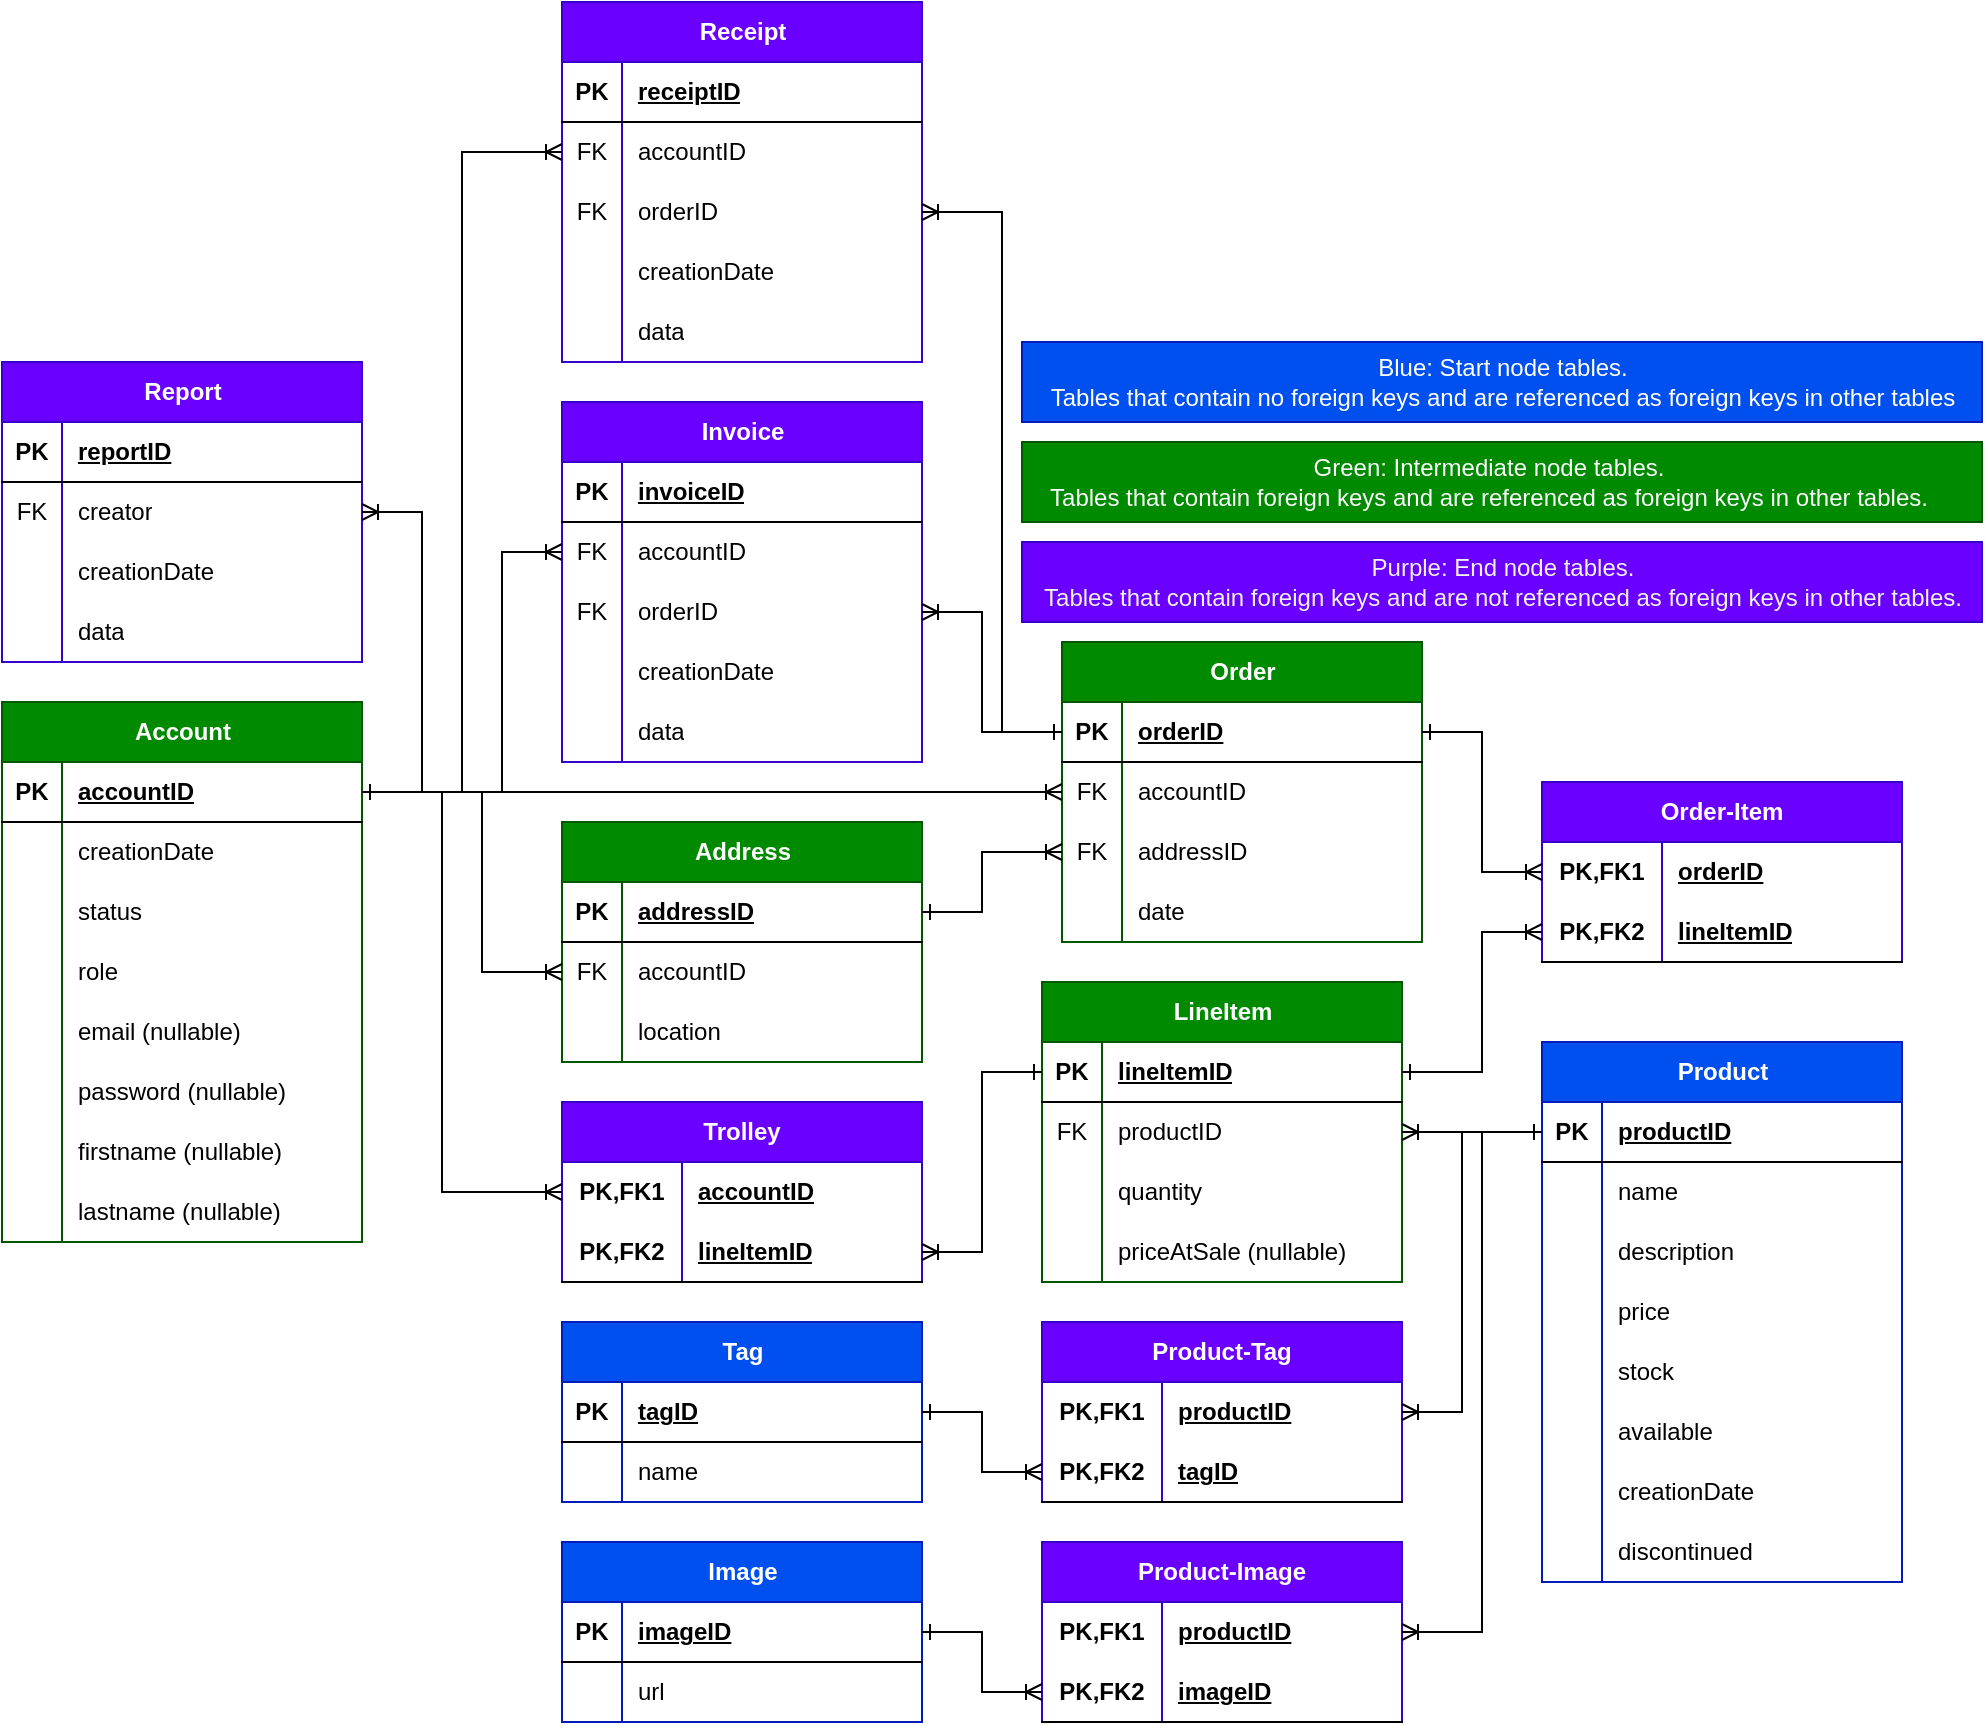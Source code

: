 <mxfile version="27.0.5">
  <diagram name="Page-1" id="7bA6PnJnmYz2zv5E2xO2">
    <mxGraphModel dx="475" dy="309" grid="1" gridSize="10" guides="0" tooltips="1" connect="0" arrows="1" fold="1" page="0" pageScale="1" pageWidth="827" pageHeight="1169" math="0" shadow="0">
      <root>
        <mxCell id="0" />
        <mxCell id="1" parent="0" />
        <mxCell id="qzY3DZV1adUI_uCkJrJK-27" value="Product" style="shape=table;startSize=30;container=1;collapsible=1;childLayout=tableLayout;fixedRows=1;rowLines=0;fontStyle=1;align=center;resizeLast=1;html=1;fillColor=#0050ef;fontColor=#ffffff;strokeColor=#001DBC;" parent="1" vertex="1">
          <mxGeometry x="840" y="560" width="180" height="270" as="geometry" />
        </mxCell>
        <mxCell id="qzY3DZV1adUI_uCkJrJK-28" value="" style="shape=tableRow;horizontal=0;startSize=0;swimlaneHead=0;swimlaneBody=0;fillColor=none;collapsible=0;dropTarget=0;points=[[0,0.5],[1,0.5]];portConstraint=eastwest;top=0;left=0;right=0;bottom=1;" parent="qzY3DZV1adUI_uCkJrJK-27" vertex="1">
          <mxGeometry y="30" width="180" height="30" as="geometry" />
        </mxCell>
        <mxCell id="qzY3DZV1adUI_uCkJrJK-29" value="PK" style="shape=partialRectangle;connectable=0;fillColor=none;top=0;left=0;bottom=0;right=0;fontStyle=1;overflow=hidden;whiteSpace=wrap;html=1;" parent="qzY3DZV1adUI_uCkJrJK-28" vertex="1">
          <mxGeometry width="30" height="30" as="geometry">
            <mxRectangle width="30" height="30" as="alternateBounds" />
          </mxGeometry>
        </mxCell>
        <mxCell id="qzY3DZV1adUI_uCkJrJK-30" value="productID" style="shape=partialRectangle;connectable=0;fillColor=none;top=0;left=0;bottom=0;right=0;align=left;spacingLeft=6;fontStyle=5;overflow=hidden;whiteSpace=wrap;html=1;" parent="qzY3DZV1adUI_uCkJrJK-28" vertex="1">
          <mxGeometry x="30" width="150" height="30" as="geometry">
            <mxRectangle width="150" height="30" as="alternateBounds" />
          </mxGeometry>
        </mxCell>
        <mxCell id="qzY3DZV1adUI_uCkJrJK-31" value="" style="shape=tableRow;horizontal=0;startSize=0;swimlaneHead=0;swimlaneBody=0;fillColor=none;collapsible=0;dropTarget=0;points=[[0,0.5],[1,0.5]];portConstraint=eastwest;top=0;left=0;right=0;bottom=0;" parent="qzY3DZV1adUI_uCkJrJK-27" vertex="1">
          <mxGeometry y="60" width="180" height="30" as="geometry" />
        </mxCell>
        <mxCell id="qzY3DZV1adUI_uCkJrJK-32" value="" style="shape=partialRectangle;connectable=0;fillColor=none;top=0;left=0;bottom=0;right=0;editable=1;overflow=hidden;whiteSpace=wrap;html=1;" parent="qzY3DZV1adUI_uCkJrJK-31" vertex="1">
          <mxGeometry width="30" height="30" as="geometry">
            <mxRectangle width="30" height="30" as="alternateBounds" />
          </mxGeometry>
        </mxCell>
        <mxCell id="qzY3DZV1adUI_uCkJrJK-33" value="name" style="shape=partialRectangle;connectable=0;fillColor=none;top=0;left=0;bottom=0;right=0;align=left;spacingLeft=6;overflow=hidden;whiteSpace=wrap;html=1;" parent="qzY3DZV1adUI_uCkJrJK-31" vertex="1">
          <mxGeometry x="30" width="150" height="30" as="geometry">
            <mxRectangle width="150" height="30" as="alternateBounds" />
          </mxGeometry>
        </mxCell>
        <mxCell id="w-kmHiS_KaNrbXvcl6wt-23" style="shape=tableRow;horizontal=0;startSize=0;swimlaneHead=0;swimlaneBody=0;fillColor=none;collapsible=0;dropTarget=0;points=[[0,0.5],[1,0.5]];portConstraint=eastwest;top=0;left=0;right=0;bottom=0;" parent="qzY3DZV1adUI_uCkJrJK-27" vertex="1">
          <mxGeometry y="90" width="180" height="30" as="geometry" />
        </mxCell>
        <mxCell id="w-kmHiS_KaNrbXvcl6wt-24" style="shape=partialRectangle;connectable=0;fillColor=none;top=0;left=0;bottom=0;right=0;editable=1;overflow=hidden;whiteSpace=wrap;html=1;" parent="w-kmHiS_KaNrbXvcl6wt-23" vertex="1">
          <mxGeometry width="30" height="30" as="geometry">
            <mxRectangle width="30" height="30" as="alternateBounds" />
          </mxGeometry>
        </mxCell>
        <mxCell id="w-kmHiS_KaNrbXvcl6wt-25" value="description" style="shape=partialRectangle;connectable=0;fillColor=none;top=0;left=0;bottom=0;right=0;align=left;spacingLeft=6;overflow=hidden;whiteSpace=wrap;html=1;" parent="w-kmHiS_KaNrbXvcl6wt-23" vertex="1">
          <mxGeometry x="30" width="150" height="30" as="geometry">
            <mxRectangle width="150" height="30" as="alternateBounds" />
          </mxGeometry>
        </mxCell>
        <mxCell id="qzY3DZV1adUI_uCkJrJK-34" value="" style="shape=tableRow;horizontal=0;startSize=0;swimlaneHead=0;swimlaneBody=0;fillColor=none;collapsible=0;dropTarget=0;points=[[0,0.5],[1,0.5]];portConstraint=eastwest;top=0;left=0;right=0;bottom=0;" parent="qzY3DZV1adUI_uCkJrJK-27" vertex="1">
          <mxGeometry y="120" width="180" height="30" as="geometry" />
        </mxCell>
        <mxCell id="qzY3DZV1adUI_uCkJrJK-35" value="" style="shape=partialRectangle;connectable=0;fillColor=none;top=0;left=0;bottom=0;right=0;editable=1;overflow=hidden;whiteSpace=wrap;html=1;" parent="qzY3DZV1adUI_uCkJrJK-34" vertex="1">
          <mxGeometry width="30" height="30" as="geometry">
            <mxRectangle width="30" height="30" as="alternateBounds" />
          </mxGeometry>
        </mxCell>
        <mxCell id="qzY3DZV1adUI_uCkJrJK-36" value="price" style="shape=partialRectangle;connectable=0;fillColor=none;top=0;left=0;bottom=0;right=0;align=left;spacingLeft=6;overflow=hidden;whiteSpace=wrap;html=1;" parent="qzY3DZV1adUI_uCkJrJK-34" vertex="1">
          <mxGeometry x="30" width="150" height="30" as="geometry">
            <mxRectangle width="150" height="30" as="alternateBounds" />
          </mxGeometry>
        </mxCell>
        <mxCell id="w-kmHiS_KaNrbXvcl6wt-26" style="shape=tableRow;horizontal=0;startSize=0;swimlaneHead=0;swimlaneBody=0;fillColor=none;collapsible=0;dropTarget=0;points=[[0,0.5],[1,0.5]];portConstraint=eastwest;top=0;left=0;right=0;bottom=0;" parent="qzY3DZV1adUI_uCkJrJK-27" vertex="1">
          <mxGeometry y="150" width="180" height="30" as="geometry" />
        </mxCell>
        <mxCell id="w-kmHiS_KaNrbXvcl6wt-27" style="shape=partialRectangle;connectable=0;fillColor=none;top=0;left=0;bottom=0;right=0;editable=1;overflow=hidden;whiteSpace=wrap;html=1;" parent="w-kmHiS_KaNrbXvcl6wt-26" vertex="1">
          <mxGeometry width="30" height="30" as="geometry">
            <mxRectangle width="30" height="30" as="alternateBounds" />
          </mxGeometry>
        </mxCell>
        <mxCell id="w-kmHiS_KaNrbXvcl6wt-28" value="stock" style="shape=partialRectangle;connectable=0;fillColor=none;top=0;left=0;bottom=0;right=0;align=left;spacingLeft=6;overflow=hidden;whiteSpace=wrap;html=1;" parent="w-kmHiS_KaNrbXvcl6wt-26" vertex="1">
          <mxGeometry x="30" width="150" height="30" as="geometry">
            <mxRectangle width="150" height="30" as="alternateBounds" />
          </mxGeometry>
        </mxCell>
        <mxCell id="w-kmHiS_KaNrbXvcl6wt-29" style="shape=tableRow;horizontal=0;startSize=0;swimlaneHead=0;swimlaneBody=0;fillColor=none;collapsible=0;dropTarget=0;points=[[0,0.5],[1,0.5]];portConstraint=eastwest;top=0;left=0;right=0;bottom=0;" parent="qzY3DZV1adUI_uCkJrJK-27" vertex="1">
          <mxGeometry y="180" width="180" height="30" as="geometry" />
        </mxCell>
        <mxCell id="w-kmHiS_KaNrbXvcl6wt-30" style="shape=partialRectangle;connectable=0;fillColor=none;top=0;left=0;bottom=0;right=0;editable=1;overflow=hidden;whiteSpace=wrap;html=1;" parent="w-kmHiS_KaNrbXvcl6wt-29" vertex="1">
          <mxGeometry width="30" height="30" as="geometry">
            <mxRectangle width="30" height="30" as="alternateBounds" />
          </mxGeometry>
        </mxCell>
        <mxCell id="w-kmHiS_KaNrbXvcl6wt-31" value="available" style="shape=partialRectangle;connectable=0;fillColor=none;top=0;left=0;bottom=0;right=0;align=left;spacingLeft=6;overflow=hidden;whiteSpace=wrap;html=1;" parent="w-kmHiS_KaNrbXvcl6wt-29" vertex="1">
          <mxGeometry x="30" width="150" height="30" as="geometry">
            <mxRectangle width="150" height="30" as="alternateBounds" />
          </mxGeometry>
        </mxCell>
        <mxCell id="w-kmHiS_KaNrbXvcl6wt-48" style="shape=tableRow;horizontal=0;startSize=0;swimlaneHead=0;swimlaneBody=0;fillColor=none;collapsible=0;dropTarget=0;points=[[0,0.5],[1,0.5]];portConstraint=eastwest;top=0;left=0;right=0;bottom=0;" parent="qzY3DZV1adUI_uCkJrJK-27" vertex="1">
          <mxGeometry y="210" width="180" height="30" as="geometry" />
        </mxCell>
        <mxCell id="w-kmHiS_KaNrbXvcl6wt-49" style="shape=partialRectangle;connectable=0;fillColor=none;top=0;left=0;bottom=0;right=0;editable=1;overflow=hidden;whiteSpace=wrap;html=1;" parent="w-kmHiS_KaNrbXvcl6wt-48" vertex="1">
          <mxGeometry width="30" height="30" as="geometry">
            <mxRectangle width="30" height="30" as="alternateBounds" />
          </mxGeometry>
        </mxCell>
        <mxCell id="w-kmHiS_KaNrbXvcl6wt-50" value="creationDate" style="shape=partialRectangle;connectable=0;fillColor=none;top=0;left=0;bottom=0;right=0;align=left;spacingLeft=6;overflow=hidden;whiteSpace=wrap;html=1;" parent="w-kmHiS_KaNrbXvcl6wt-48" vertex="1">
          <mxGeometry x="30" width="150" height="30" as="geometry">
            <mxRectangle width="150" height="30" as="alternateBounds" />
          </mxGeometry>
        </mxCell>
        <mxCell id="6wLnXzgbQgumQoy70kGE-1" style="shape=tableRow;horizontal=0;startSize=0;swimlaneHead=0;swimlaneBody=0;fillColor=none;collapsible=0;dropTarget=0;points=[[0,0.5],[1,0.5]];portConstraint=eastwest;top=0;left=0;right=0;bottom=0;" parent="qzY3DZV1adUI_uCkJrJK-27" vertex="1">
          <mxGeometry y="240" width="180" height="30" as="geometry" />
        </mxCell>
        <mxCell id="6wLnXzgbQgumQoy70kGE-2" style="shape=partialRectangle;connectable=0;fillColor=none;top=0;left=0;bottom=0;right=0;editable=1;overflow=hidden;whiteSpace=wrap;html=1;" parent="6wLnXzgbQgumQoy70kGE-1" vertex="1">
          <mxGeometry width="30" height="30" as="geometry">
            <mxRectangle width="30" height="30" as="alternateBounds" />
          </mxGeometry>
        </mxCell>
        <mxCell id="6wLnXzgbQgumQoy70kGE-3" value="discontinued" style="shape=partialRectangle;connectable=0;fillColor=none;top=0;left=0;bottom=0;right=0;align=left;spacingLeft=6;overflow=hidden;whiteSpace=wrap;html=1;" parent="6wLnXzgbQgumQoy70kGE-1" vertex="1">
          <mxGeometry x="30" width="150" height="30" as="geometry">
            <mxRectangle width="150" height="30" as="alternateBounds" />
          </mxGeometry>
        </mxCell>
        <mxCell id="qzY3DZV1adUI_uCkJrJK-40" value="LineItem" style="shape=table;startSize=30;container=1;collapsible=1;childLayout=tableLayout;fixedRows=1;rowLines=0;fontStyle=1;align=center;resizeLast=1;html=1;fillColor=#008a00;fontColor=#ffffff;strokeColor=#005700;" parent="1" vertex="1">
          <mxGeometry x="590" y="530" width="180" height="150" as="geometry" />
        </mxCell>
        <mxCell id="qzY3DZV1adUI_uCkJrJK-41" value="" style="shape=tableRow;horizontal=0;startSize=0;swimlaneHead=0;swimlaneBody=0;fillColor=none;collapsible=0;dropTarget=0;points=[[0,0.5],[1,0.5]];portConstraint=eastwest;top=0;left=0;right=0;bottom=1;" parent="qzY3DZV1adUI_uCkJrJK-40" vertex="1">
          <mxGeometry y="30" width="180" height="30" as="geometry" />
        </mxCell>
        <mxCell id="qzY3DZV1adUI_uCkJrJK-42" value="PK" style="shape=partialRectangle;connectable=0;fillColor=none;top=0;left=0;bottom=0;right=0;fontStyle=1;overflow=hidden;whiteSpace=wrap;html=1;" parent="qzY3DZV1adUI_uCkJrJK-41" vertex="1">
          <mxGeometry width="30" height="30" as="geometry">
            <mxRectangle width="30" height="30" as="alternateBounds" />
          </mxGeometry>
        </mxCell>
        <mxCell id="qzY3DZV1adUI_uCkJrJK-43" value="lineItemID" style="shape=partialRectangle;connectable=0;fillColor=none;top=0;left=0;bottom=0;right=0;align=left;spacingLeft=6;fontStyle=5;overflow=hidden;whiteSpace=wrap;html=1;" parent="qzY3DZV1adUI_uCkJrJK-41" vertex="1">
          <mxGeometry x="30" width="150" height="30" as="geometry">
            <mxRectangle width="150" height="30" as="alternateBounds" />
          </mxGeometry>
        </mxCell>
        <mxCell id="qzY3DZV1adUI_uCkJrJK-44" value="" style="shape=tableRow;horizontal=0;startSize=0;swimlaneHead=0;swimlaneBody=0;fillColor=none;collapsible=0;dropTarget=0;points=[[0,0.5],[1,0.5]];portConstraint=eastwest;top=0;left=0;right=0;bottom=0;" parent="qzY3DZV1adUI_uCkJrJK-40" vertex="1">
          <mxGeometry y="60" width="180" height="30" as="geometry" />
        </mxCell>
        <mxCell id="qzY3DZV1adUI_uCkJrJK-45" value="FK" style="shape=partialRectangle;connectable=0;fillColor=none;top=0;left=0;bottom=0;right=0;editable=1;overflow=hidden;whiteSpace=wrap;html=1;" parent="qzY3DZV1adUI_uCkJrJK-44" vertex="1">
          <mxGeometry width="30" height="30" as="geometry">
            <mxRectangle width="30" height="30" as="alternateBounds" />
          </mxGeometry>
        </mxCell>
        <mxCell id="qzY3DZV1adUI_uCkJrJK-46" value="productID" style="shape=partialRectangle;connectable=0;fillColor=none;top=0;left=0;bottom=0;right=0;align=left;spacingLeft=6;overflow=hidden;whiteSpace=wrap;html=1;" parent="qzY3DZV1adUI_uCkJrJK-44" vertex="1">
          <mxGeometry x="30" width="150" height="30" as="geometry">
            <mxRectangle width="150" height="30" as="alternateBounds" />
          </mxGeometry>
        </mxCell>
        <mxCell id="qzY3DZV1adUI_uCkJrJK-47" value="" style="shape=tableRow;horizontal=0;startSize=0;swimlaneHead=0;swimlaneBody=0;fillColor=none;collapsible=0;dropTarget=0;points=[[0,0.5],[1,0.5]];portConstraint=eastwest;top=0;left=0;right=0;bottom=0;" parent="qzY3DZV1adUI_uCkJrJK-40" vertex="1">
          <mxGeometry y="90" width="180" height="30" as="geometry" />
        </mxCell>
        <mxCell id="qzY3DZV1adUI_uCkJrJK-48" value="" style="shape=partialRectangle;connectable=0;fillColor=none;top=0;left=0;bottom=0;right=0;editable=1;overflow=hidden;whiteSpace=wrap;html=1;" parent="qzY3DZV1adUI_uCkJrJK-47" vertex="1">
          <mxGeometry width="30" height="30" as="geometry">
            <mxRectangle width="30" height="30" as="alternateBounds" />
          </mxGeometry>
        </mxCell>
        <mxCell id="qzY3DZV1adUI_uCkJrJK-49" value="quantity" style="shape=partialRectangle;connectable=0;fillColor=none;top=0;left=0;bottom=0;right=0;align=left;spacingLeft=6;overflow=hidden;whiteSpace=wrap;html=1;" parent="qzY3DZV1adUI_uCkJrJK-47" vertex="1">
          <mxGeometry x="30" width="150" height="30" as="geometry">
            <mxRectangle width="150" height="30" as="alternateBounds" />
          </mxGeometry>
        </mxCell>
        <mxCell id="qzY3DZV1adUI_uCkJrJK-50" value="" style="shape=tableRow;horizontal=0;startSize=0;swimlaneHead=0;swimlaneBody=0;fillColor=none;collapsible=0;dropTarget=0;points=[[0,0.5],[1,0.5]];portConstraint=eastwest;top=0;left=0;right=0;bottom=0;" parent="qzY3DZV1adUI_uCkJrJK-40" vertex="1">
          <mxGeometry y="120" width="180" height="30" as="geometry" />
        </mxCell>
        <mxCell id="qzY3DZV1adUI_uCkJrJK-51" value="" style="shape=partialRectangle;connectable=0;fillColor=none;top=0;left=0;bottom=0;right=0;editable=1;overflow=hidden;whiteSpace=wrap;html=1;" parent="qzY3DZV1adUI_uCkJrJK-50" vertex="1">
          <mxGeometry width="30" height="30" as="geometry">
            <mxRectangle width="30" height="30" as="alternateBounds" />
          </mxGeometry>
        </mxCell>
        <mxCell id="qzY3DZV1adUI_uCkJrJK-52" value="priceAtSale (nullable)" style="shape=partialRectangle;connectable=0;fillColor=none;top=0;left=0;bottom=0;right=0;align=left;spacingLeft=6;overflow=hidden;whiteSpace=wrap;html=1;" parent="qzY3DZV1adUI_uCkJrJK-50" vertex="1">
          <mxGeometry x="30" width="150" height="30" as="geometry">
            <mxRectangle width="150" height="30" as="alternateBounds" />
          </mxGeometry>
        </mxCell>
        <mxCell id="qzY3DZV1adUI_uCkJrJK-53" value="Order" style="shape=table;startSize=30;container=1;collapsible=1;childLayout=tableLayout;fixedRows=1;rowLines=0;fontStyle=1;align=center;resizeLast=1;html=1;fillColor=#008a00;fontColor=#ffffff;strokeColor=#005700;" parent="1" vertex="1">
          <mxGeometry x="600" y="360" width="180" height="150" as="geometry" />
        </mxCell>
        <mxCell id="qzY3DZV1adUI_uCkJrJK-54" value="" style="shape=tableRow;horizontal=0;startSize=0;swimlaneHead=0;swimlaneBody=0;fillColor=none;collapsible=0;dropTarget=0;points=[[0,0.5],[1,0.5]];portConstraint=eastwest;top=0;left=0;right=0;bottom=1;" parent="qzY3DZV1adUI_uCkJrJK-53" vertex="1">
          <mxGeometry y="30" width="180" height="30" as="geometry" />
        </mxCell>
        <mxCell id="qzY3DZV1adUI_uCkJrJK-55" value="PK" style="shape=partialRectangle;connectable=0;fillColor=none;top=0;left=0;bottom=0;right=0;fontStyle=1;overflow=hidden;whiteSpace=wrap;html=1;" parent="qzY3DZV1adUI_uCkJrJK-54" vertex="1">
          <mxGeometry width="30" height="30" as="geometry">
            <mxRectangle width="30" height="30" as="alternateBounds" />
          </mxGeometry>
        </mxCell>
        <mxCell id="qzY3DZV1adUI_uCkJrJK-56" value="orderID" style="shape=partialRectangle;connectable=0;fillColor=none;top=0;left=0;bottom=0;right=0;align=left;spacingLeft=6;fontStyle=5;overflow=hidden;whiteSpace=wrap;html=1;" parent="qzY3DZV1adUI_uCkJrJK-54" vertex="1">
          <mxGeometry x="30" width="150" height="30" as="geometry">
            <mxRectangle width="150" height="30" as="alternateBounds" />
          </mxGeometry>
        </mxCell>
        <mxCell id="qzY3DZV1adUI_uCkJrJK-60" value="" style="shape=tableRow;horizontal=0;startSize=0;swimlaneHead=0;swimlaneBody=0;fillColor=none;collapsible=0;dropTarget=0;points=[[0,0.5],[1,0.5]];portConstraint=eastwest;top=0;left=0;right=0;bottom=0;" parent="qzY3DZV1adUI_uCkJrJK-53" vertex="1">
          <mxGeometry y="60" width="180" height="30" as="geometry" />
        </mxCell>
        <mxCell id="qzY3DZV1adUI_uCkJrJK-61" value="FK" style="shape=partialRectangle;connectable=0;fillColor=none;top=0;left=0;bottom=0;right=0;editable=1;overflow=hidden;whiteSpace=wrap;html=1;" parent="qzY3DZV1adUI_uCkJrJK-60" vertex="1">
          <mxGeometry width="30" height="30" as="geometry">
            <mxRectangle width="30" height="30" as="alternateBounds" />
          </mxGeometry>
        </mxCell>
        <mxCell id="qzY3DZV1adUI_uCkJrJK-62" value="accountID" style="shape=partialRectangle;connectable=0;fillColor=none;top=0;left=0;bottom=0;right=0;align=left;spacingLeft=6;overflow=hidden;whiteSpace=wrap;html=1;" parent="qzY3DZV1adUI_uCkJrJK-60" vertex="1">
          <mxGeometry x="30" width="150" height="30" as="geometry">
            <mxRectangle width="150" height="30" as="alternateBounds" />
          </mxGeometry>
        </mxCell>
        <mxCell id="6wLnXzgbQgumQoy70kGE-25" style="shape=tableRow;horizontal=0;startSize=0;swimlaneHead=0;swimlaneBody=0;fillColor=none;collapsible=0;dropTarget=0;points=[[0,0.5],[1,0.5]];portConstraint=eastwest;top=0;left=0;right=0;bottom=0;" parent="qzY3DZV1adUI_uCkJrJK-53" vertex="1">
          <mxGeometry y="90" width="180" height="30" as="geometry" />
        </mxCell>
        <mxCell id="6wLnXzgbQgumQoy70kGE-26" value="FK" style="shape=partialRectangle;connectable=0;fillColor=none;top=0;left=0;bottom=0;right=0;editable=1;overflow=hidden;whiteSpace=wrap;html=1;" parent="6wLnXzgbQgumQoy70kGE-25" vertex="1">
          <mxGeometry width="30" height="30" as="geometry">
            <mxRectangle width="30" height="30" as="alternateBounds" />
          </mxGeometry>
        </mxCell>
        <mxCell id="6wLnXzgbQgumQoy70kGE-27" value="addressID" style="shape=partialRectangle;connectable=0;fillColor=none;top=0;left=0;bottom=0;right=0;align=left;spacingLeft=6;overflow=hidden;whiteSpace=wrap;html=1;" parent="6wLnXzgbQgumQoy70kGE-25" vertex="1">
          <mxGeometry x="30" width="150" height="30" as="geometry">
            <mxRectangle width="150" height="30" as="alternateBounds" />
          </mxGeometry>
        </mxCell>
        <mxCell id="qzY3DZV1adUI_uCkJrJK-63" value="" style="shape=tableRow;horizontal=0;startSize=0;swimlaneHead=0;swimlaneBody=0;fillColor=none;collapsible=0;dropTarget=0;points=[[0,0.5],[1,0.5]];portConstraint=eastwest;top=0;left=0;right=0;bottom=0;" parent="qzY3DZV1adUI_uCkJrJK-53" vertex="1">
          <mxGeometry y="120" width="180" height="30" as="geometry" />
        </mxCell>
        <mxCell id="qzY3DZV1adUI_uCkJrJK-64" value="" style="shape=partialRectangle;connectable=0;fillColor=none;top=0;left=0;bottom=0;right=0;editable=1;overflow=hidden;whiteSpace=wrap;html=1;" parent="qzY3DZV1adUI_uCkJrJK-63" vertex="1">
          <mxGeometry width="30" height="30" as="geometry">
            <mxRectangle width="30" height="30" as="alternateBounds" />
          </mxGeometry>
        </mxCell>
        <mxCell id="qzY3DZV1adUI_uCkJrJK-65" value="date" style="shape=partialRectangle;connectable=0;fillColor=none;top=0;left=0;bottom=0;right=0;align=left;spacingLeft=6;overflow=hidden;whiteSpace=wrap;html=1;" parent="qzY3DZV1adUI_uCkJrJK-63" vertex="1">
          <mxGeometry x="30" width="150" height="30" as="geometry">
            <mxRectangle width="150" height="30" as="alternateBounds" />
          </mxGeometry>
        </mxCell>
        <mxCell id="qzY3DZV1adUI_uCkJrJK-66" value="Account" style="shape=table;startSize=30;container=1;collapsible=1;childLayout=tableLayout;fixedRows=1;rowLines=0;fontStyle=1;align=center;resizeLast=1;html=1;fillColor=#008a00;fontColor=#ffffff;strokeColor=#005700;" parent="1" vertex="1">
          <mxGeometry x="70" y="390" width="180" height="270" as="geometry" />
        </mxCell>
        <mxCell id="qzY3DZV1adUI_uCkJrJK-67" value="" style="shape=tableRow;horizontal=0;startSize=0;swimlaneHead=0;swimlaneBody=0;fillColor=none;collapsible=0;dropTarget=0;points=[[0,0.5],[1,0.5]];portConstraint=eastwest;top=0;left=0;right=0;bottom=1;" parent="qzY3DZV1adUI_uCkJrJK-66" vertex="1">
          <mxGeometry y="30" width="180" height="30" as="geometry" />
        </mxCell>
        <mxCell id="qzY3DZV1adUI_uCkJrJK-68" value="PK" style="shape=partialRectangle;connectable=0;fillColor=none;top=0;left=0;bottom=0;right=0;fontStyle=1;overflow=hidden;whiteSpace=wrap;html=1;" parent="qzY3DZV1adUI_uCkJrJK-67" vertex="1">
          <mxGeometry width="30" height="30" as="geometry">
            <mxRectangle width="30" height="30" as="alternateBounds" />
          </mxGeometry>
        </mxCell>
        <mxCell id="qzY3DZV1adUI_uCkJrJK-69" value="accountID" style="shape=partialRectangle;connectable=0;fillColor=none;top=0;left=0;bottom=0;right=0;align=left;spacingLeft=6;fontStyle=5;overflow=hidden;whiteSpace=wrap;html=1;" parent="qzY3DZV1adUI_uCkJrJK-67" vertex="1">
          <mxGeometry x="30" width="150" height="30" as="geometry">
            <mxRectangle width="150" height="30" as="alternateBounds" />
          </mxGeometry>
        </mxCell>
        <mxCell id="oe8-W-9v0elSO6E5UW4Z-1" style="shape=tableRow;horizontal=0;startSize=0;swimlaneHead=0;swimlaneBody=0;fillColor=none;collapsible=0;dropTarget=0;points=[[0,0.5],[1,0.5]];portConstraint=eastwest;top=0;left=0;right=0;bottom=0;" vertex="1" parent="qzY3DZV1adUI_uCkJrJK-66">
          <mxGeometry y="60" width="180" height="30" as="geometry" />
        </mxCell>
        <mxCell id="oe8-W-9v0elSO6E5UW4Z-2" style="shape=partialRectangle;connectable=0;fillColor=none;top=0;left=0;bottom=0;right=0;editable=1;overflow=hidden;whiteSpace=wrap;html=1;" vertex="1" parent="oe8-W-9v0elSO6E5UW4Z-1">
          <mxGeometry width="30" height="30" as="geometry">
            <mxRectangle width="30" height="30" as="alternateBounds" />
          </mxGeometry>
        </mxCell>
        <mxCell id="oe8-W-9v0elSO6E5UW4Z-3" value="creationDate" style="shape=partialRectangle;connectable=0;fillColor=none;top=0;left=0;bottom=0;right=0;align=left;spacingLeft=6;overflow=hidden;whiteSpace=wrap;html=1;" vertex="1" parent="oe8-W-9v0elSO6E5UW4Z-1">
          <mxGeometry x="30" width="150" height="30" as="geometry">
            <mxRectangle width="150" height="30" as="alternateBounds" />
          </mxGeometry>
        </mxCell>
        <mxCell id="oe8-W-9v0elSO6E5UW4Z-4" style="shape=tableRow;horizontal=0;startSize=0;swimlaneHead=0;swimlaneBody=0;fillColor=none;collapsible=0;dropTarget=0;points=[[0,0.5],[1,0.5]];portConstraint=eastwest;top=0;left=0;right=0;bottom=0;" vertex="1" parent="qzY3DZV1adUI_uCkJrJK-66">
          <mxGeometry y="90" width="180" height="30" as="geometry" />
        </mxCell>
        <mxCell id="oe8-W-9v0elSO6E5UW4Z-5" style="shape=partialRectangle;connectable=0;fillColor=none;top=0;left=0;bottom=0;right=0;editable=1;overflow=hidden;whiteSpace=wrap;html=1;" vertex="1" parent="oe8-W-9v0elSO6E5UW4Z-4">
          <mxGeometry width="30" height="30" as="geometry">
            <mxRectangle width="30" height="30" as="alternateBounds" />
          </mxGeometry>
        </mxCell>
        <mxCell id="oe8-W-9v0elSO6E5UW4Z-6" value="status" style="shape=partialRectangle;connectable=0;fillColor=none;top=0;left=0;bottom=0;right=0;align=left;spacingLeft=6;overflow=hidden;whiteSpace=wrap;html=1;" vertex="1" parent="oe8-W-9v0elSO6E5UW4Z-4">
          <mxGeometry x="30" width="150" height="30" as="geometry">
            <mxRectangle width="150" height="30" as="alternateBounds" />
          </mxGeometry>
        </mxCell>
        <mxCell id="oe8-W-9v0elSO6E5UW4Z-7" style="shape=tableRow;horizontal=0;startSize=0;swimlaneHead=0;swimlaneBody=0;fillColor=none;collapsible=0;dropTarget=0;points=[[0,0.5],[1,0.5]];portConstraint=eastwest;top=0;left=0;right=0;bottom=0;" vertex="1" parent="qzY3DZV1adUI_uCkJrJK-66">
          <mxGeometry y="120" width="180" height="30" as="geometry" />
        </mxCell>
        <mxCell id="oe8-W-9v0elSO6E5UW4Z-8" style="shape=partialRectangle;connectable=0;fillColor=none;top=0;left=0;bottom=0;right=0;editable=1;overflow=hidden;whiteSpace=wrap;html=1;" vertex="1" parent="oe8-W-9v0elSO6E5UW4Z-7">
          <mxGeometry width="30" height="30" as="geometry">
            <mxRectangle width="30" height="30" as="alternateBounds" />
          </mxGeometry>
        </mxCell>
        <mxCell id="oe8-W-9v0elSO6E5UW4Z-9" value="role" style="shape=partialRectangle;connectable=0;fillColor=none;top=0;left=0;bottom=0;right=0;align=left;spacingLeft=6;overflow=hidden;whiteSpace=wrap;html=1;" vertex="1" parent="oe8-W-9v0elSO6E5UW4Z-7">
          <mxGeometry x="30" width="150" height="30" as="geometry">
            <mxRectangle width="150" height="30" as="alternateBounds" />
          </mxGeometry>
        </mxCell>
        <mxCell id="6wLnXzgbQgumQoy70kGE-41" style="shape=tableRow;horizontal=0;startSize=0;swimlaneHead=0;swimlaneBody=0;fillColor=none;collapsible=0;dropTarget=0;points=[[0,0.5],[1,0.5]];portConstraint=eastwest;top=0;left=0;right=0;bottom=0;" parent="qzY3DZV1adUI_uCkJrJK-66" vertex="1">
          <mxGeometry y="150" width="180" height="30" as="geometry" />
        </mxCell>
        <mxCell id="6wLnXzgbQgumQoy70kGE-42" style="shape=partialRectangle;connectable=0;fillColor=none;top=0;left=0;bottom=0;right=0;editable=1;overflow=hidden;whiteSpace=wrap;html=1;" parent="6wLnXzgbQgumQoy70kGE-41" vertex="1">
          <mxGeometry width="30" height="30" as="geometry">
            <mxRectangle width="30" height="30" as="alternateBounds" />
          </mxGeometry>
        </mxCell>
        <mxCell id="6wLnXzgbQgumQoy70kGE-43" value="email (nullable)" style="shape=partialRectangle;connectable=0;fillColor=none;top=0;left=0;bottom=0;right=0;align=left;spacingLeft=6;overflow=hidden;whiteSpace=wrap;html=1;" parent="6wLnXzgbQgumQoy70kGE-41" vertex="1">
          <mxGeometry x="30" width="150" height="30" as="geometry">
            <mxRectangle width="150" height="30" as="alternateBounds" />
          </mxGeometry>
        </mxCell>
        <mxCell id="6wLnXzgbQgumQoy70kGE-44" style="shape=tableRow;horizontal=0;startSize=0;swimlaneHead=0;swimlaneBody=0;fillColor=none;collapsible=0;dropTarget=0;points=[[0,0.5],[1,0.5]];portConstraint=eastwest;top=0;left=0;right=0;bottom=0;" parent="qzY3DZV1adUI_uCkJrJK-66" vertex="1">
          <mxGeometry y="180" width="180" height="30" as="geometry" />
        </mxCell>
        <mxCell id="6wLnXzgbQgumQoy70kGE-45" style="shape=partialRectangle;connectable=0;fillColor=none;top=0;left=0;bottom=0;right=0;editable=1;overflow=hidden;whiteSpace=wrap;html=1;" parent="6wLnXzgbQgumQoy70kGE-44" vertex="1">
          <mxGeometry width="30" height="30" as="geometry">
            <mxRectangle width="30" height="30" as="alternateBounds" />
          </mxGeometry>
        </mxCell>
        <mxCell id="6wLnXzgbQgumQoy70kGE-46" value="password (nullable)" style="shape=partialRectangle;connectable=0;fillColor=none;top=0;left=0;bottom=0;right=0;align=left;spacingLeft=6;overflow=hidden;whiteSpace=wrap;html=1;" parent="6wLnXzgbQgumQoy70kGE-44" vertex="1">
          <mxGeometry x="30" width="150" height="30" as="geometry">
            <mxRectangle width="150" height="30" as="alternateBounds" />
          </mxGeometry>
        </mxCell>
        <mxCell id="6wLnXzgbQgumQoy70kGE-47" style="shape=tableRow;horizontal=0;startSize=0;swimlaneHead=0;swimlaneBody=0;fillColor=none;collapsible=0;dropTarget=0;points=[[0,0.5],[1,0.5]];portConstraint=eastwest;top=0;left=0;right=0;bottom=0;" parent="qzY3DZV1adUI_uCkJrJK-66" vertex="1">
          <mxGeometry y="210" width="180" height="30" as="geometry" />
        </mxCell>
        <mxCell id="6wLnXzgbQgumQoy70kGE-48" style="shape=partialRectangle;connectable=0;fillColor=none;top=0;left=0;bottom=0;right=0;editable=1;overflow=hidden;whiteSpace=wrap;html=1;" parent="6wLnXzgbQgumQoy70kGE-47" vertex="1">
          <mxGeometry width="30" height="30" as="geometry">
            <mxRectangle width="30" height="30" as="alternateBounds" />
          </mxGeometry>
        </mxCell>
        <mxCell id="6wLnXzgbQgumQoy70kGE-49" value="firstname (nullable)" style="shape=partialRectangle;connectable=0;fillColor=none;top=0;left=0;bottom=0;right=0;align=left;spacingLeft=6;overflow=hidden;whiteSpace=wrap;html=1;" parent="6wLnXzgbQgumQoy70kGE-47" vertex="1">
          <mxGeometry x="30" width="150" height="30" as="geometry">
            <mxRectangle width="150" height="30" as="alternateBounds" />
          </mxGeometry>
        </mxCell>
        <mxCell id="6wLnXzgbQgumQoy70kGE-50" style="shape=tableRow;horizontal=0;startSize=0;swimlaneHead=0;swimlaneBody=0;fillColor=none;collapsible=0;dropTarget=0;points=[[0,0.5],[1,0.5]];portConstraint=eastwest;top=0;left=0;right=0;bottom=0;" parent="qzY3DZV1adUI_uCkJrJK-66" vertex="1">
          <mxGeometry y="240" width="180" height="30" as="geometry" />
        </mxCell>
        <mxCell id="6wLnXzgbQgumQoy70kGE-51" style="shape=partialRectangle;connectable=0;fillColor=none;top=0;left=0;bottom=0;right=0;editable=1;overflow=hidden;whiteSpace=wrap;html=1;" parent="6wLnXzgbQgumQoy70kGE-50" vertex="1">
          <mxGeometry width="30" height="30" as="geometry">
            <mxRectangle width="30" height="30" as="alternateBounds" />
          </mxGeometry>
        </mxCell>
        <mxCell id="6wLnXzgbQgumQoy70kGE-52" value="lastname (nullable)" style="shape=partialRectangle;connectable=0;fillColor=none;top=0;left=0;bottom=0;right=0;align=left;spacingLeft=6;overflow=hidden;whiteSpace=wrap;html=1;" parent="6wLnXzgbQgumQoy70kGE-50" vertex="1">
          <mxGeometry x="30" width="150" height="30" as="geometry">
            <mxRectangle width="150" height="30" as="alternateBounds" />
          </mxGeometry>
        </mxCell>
        <mxCell id="qzY3DZV1adUI_uCkJrJK-92" value="Invoice" style="shape=table;startSize=30;container=1;collapsible=1;childLayout=tableLayout;fixedRows=1;rowLines=0;fontStyle=1;align=center;resizeLast=1;html=1;fillColor=#6a00ff;fontColor=#ffffff;strokeColor=#3700CC;" parent="1" vertex="1">
          <mxGeometry x="350" y="240" width="180" height="180" as="geometry" />
        </mxCell>
        <mxCell id="qzY3DZV1adUI_uCkJrJK-93" value="" style="shape=tableRow;horizontal=0;startSize=0;swimlaneHead=0;swimlaneBody=0;fillColor=none;collapsible=0;dropTarget=0;points=[[0,0.5],[1,0.5]];portConstraint=eastwest;top=0;left=0;right=0;bottom=1;" parent="qzY3DZV1adUI_uCkJrJK-92" vertex="1">
          <mxGeometry y="30" width="180" height="30" as="geometry" />
        </mxCell>
        <mxCell id="qzY3DZV1adUI_uCkJrJK-94" value="PK" style="shape=partialRectangle;connectable=0;fillColor=none;top=0;left=0;bottom=0;right=0;fontStyle=1;overflow=hidden;whiteSpace=wrap;html=1;" parent="qzY3DZV1adUI_uCkJrJK-93" vertex="1">
          <mxGeometry width="30" height="30" as="geometry">
            <mxRectangle width="30" height="30" as="alternateBounds" />
          </mxGeometry>
        </mxCell>
        <mxCell id="qzY3DZV1adUI_uCkJrJK-95" value="invoiceID" style="shape=partialRectangle;connectable=0;fillColor=none;top=0;left=0;bottom=0;right=0;align=left;spacingLeft=6;fontStyle=5;overflow=hidden;whiteSpace=wrap;html=1;" parent="qzY3DZV1adUI_uCkJrJK-93" vertex="1">
          <mxGeometry x="30" width="150" height="30" as="geometry">
            <mxRectangle width="150" height="30" as="alternateBounds" />
          </mxGeometry>
        </mxCell>
        <mxCell id="qzY3DZV1adUI_uCkJrJK-219" style="shape=tableRow;horizontal=0;startSize=0;swimlaneHead=0;swimlaneBody=0;fillColor=none;collapsible=0;dropTarget=0;points=[[0,0.5],[1,0.5]];portConstraint=eastwest;top=0;left=0;right=0;bottom=0;" parent="qzY3DZV1adUI_uCkJrJK-92" vertex="1">
          <mxGeometry y="60" width="180" height="30" as="geometry" />
        </mxCell>
        <mxCell id="qzY3DZV1adUI_uCkJrJK-220" value="FK" style="shape=partialRectangle;connectable=0;fillColor=none;top=0;left=0;bottom=0;right=0;editable=1;overflow=hidden;whiteSpace=wrap;html=1;" parent="qzY3DZV1adUI_uCkJrJK-219" vertex="1">
          <mxGeometry width="30" height="30" as="geometry">
            <mxRectangle width="30" height="30" as="alternateBounds" />
          </mxGeometry>
        </mxCell>
        <mxCell id="qzY3DZV1adUI_uCkJrJK-221" value="accountID" style="shape=partialRectangle;connectable=0;fillColor=none;top=0;left=0;bottom=0;right=0;align=left;spacingLeft=6;overflow=hidden;whiteSpace=wrap;html=1;" parent="qzY3DZV1adUI_uCkJrJK-219" vertex="1">
          <mxGeometry x="30" width="150" height="30" as="geometry">
            <mxRectangle width="150" height="30" as="alternateBounds" />
          </mxGeometry>
        </mxCell>
        <mxCell id="qzY3DZV1adUI_uCkJrJK-232" style="shape=tableRow;horizontal=0;startSize=0;swimlaneHead=0;swimlaneBody=0;fillColor=none;collapsible=0;dropTarget=0;points=[[0,0.5],[1,0.5]];portConstraint=eastwest;top=0;left=0;right=0;bottom=0;" parent="qzY3DZV1adUI_uCkJrJK-92" vertex="1">
          <mxGeometry y="90" width="180" height="30" as="geometry" />
        </mxCell>
        <mxCell id="qzY3DZV1adUI_uCkJrJK-233" value="FK" style="shape=partialRectangle;connectable=0;fillColor=none;top=0;left=0;bottom=0;right=0;editable=1;overflow=hidden;whiteSpace=wrap;html=1;" parent="qzY3DZV1adUI_uCkJrJK-232" vertex="1">
          <mxGeometry width="30" height="30" as="geometry">
            <mxRectangle width="30" height="30" as="alternateBounds" />
          </mxGeometry>
        </mxCell>
        <mxCell id="qzY3DZV1adUI_uCkJrJK-234" value="orderID" style="shape=partialRectangle;connectable=0;fillColor=none;top=0;left=0;bottom=0;right=0;align=left;spacingLeft=6;overflow=hidden;whiteSpace=wrap;html=1;" parent="qzY3DZV1adUI_uCkJrJK-232" vertex="1">
          <mxGeometry x="30" width="150" height="30" as="geometry">
            <mxRectangle width="150" height="30" as="alternateBounds" />
          </mxGeometry>
        </mxCell>
        <mxCell id="6wLnXzgbQgumQoy70kGE-29" style="shape=tableRow;horizontal=0;startSize=0;swimlaneHead=0;swimlaneBody=0;fillColor=none;collapsible=0;dropTarget=0;points=[[0,0.5],[1,0.5]];portConstraint=eastwest;top=0;left=0;right=0;bottom=0;" parent="qzY3DZV1adUI_uCkJrJK-92" vertex="1">
          <mxGeometry y="120" width="180" height="30" as="geometry" />
        </mxCell>
        <mxCell id="6wLnXzgbQgumQoy70kGE-30" style="shape=partialRectangle;connectable=0;fillColor=none;top=0;left=0;bottom=0;right=0;editable=1;overflow=hidden;whiteSpace=wrap;html=1;" parent="6wLnXzgbQgumQoy70kGE-29" vertex="1">
          <mxGeometry width="30" height="30" as="geometry">
            <mxRectangle width="30" height="30" as="alternateBounds" />
          </mxGeometry>
        </mxCell>
        <mxCell id="6wLnXzgbQgumQoy70kGE-31" value="creationDate" style="shape=partialRectangle;connectable=0;fillColor=none;top=0;left=0;bottom=0;right=0;align=left;spacingLeft=6;overflow=hidden;whiteSpace=wrap;html=1;" parent="6wLnXzgbQgumQoy70kGE-29" vertex="1">
          <mxGeometry x="30" width="150" height="30" as="geometry">
            <mxRectangle width="150" height="30" as="alternateBounds" />
          </mxGeometry>
        </mxCell>
        <mxCell id="qzY3DZV1adUI_uCkJrJK-96" value="" style="shape=tableRow;horizontal=0;startSize=0;swimlaneHead=0;swimlaneBody=0;fillColor=none;collapsible=0;dropTarget=0;points=[[0,0.5],[1,0.5]];portConstraint=eastwest;top=0;left=0;right=0;bottom=0;" parent="qzY3DZV1adUI_uCkJrJK-92" vertex="1">
          <mxGeometry y="150" width="180" height="30" as="geometry" />
        </mxCell>
        <mxCell id="qzY3DZV1adUI_uCkJrJK-97" value="" style="shape=partialRectangle;connectable=0;fillColor=none;top=0;left=0;bottom=0;right=0;editable=1;overflow=hidden;whiteSpace=wrap;html=1;" parent="qzY3DZV1adUI_uCkJrJK-96" vertex="1">
          <mxGeometry width="30" height="30" as="geometry">
            <mxRectangle width="30" height="30" as="alternateBounds" />
          </mxGeometry>
        </mxCell>
        <mxCell id="qzY3DZV1adUI_uCkJrJK-98" value="data" style="shape=partialRectangle;connectable=0;fillColor=none;top=0;left=0;bottom=0;right=0;align=left;spacingLeft=6;overflow=hidden;whiteSpace=wrap;html=1;" parent="qzY3DZV1adUI_uCkJrJK-96" vertex="1">
          <mxGeometry x="30" width="150" height="30" as="geometry">
            <mxRectangle width="150" height="30" as="alternateBounds" />
          </mxGeometry>
        </mxCell>
        <mxCell id="qzY3DZV1adUI_uCkJrJK-131" value="Trolley" style="shape=table;startSize=30;container=1;collapsible=1;childLayout=tableLayout;fixedRows=1;rowLines=0;fontStyle=1;align=center;resizeLast=1;html=1;whiteSpace=wrap;fillColor=#6a00ff;fontColor=#ffffff;strokeColor=#3700CC;" parent="1" vertex="1">
          <mxGeometry x="350" y="590" width="180" height="90" as="geometry" />
        </mxCell>
        <mxCell id="qzY3DZV1adUI_uCkJrJK-132" value="" style="shape=tableRow;horizontal=0;startSize=0;swimlaneHead=0;swimlaneBody=0;fillColor=none;collapsible=0;dropTarget=0;points=[[0,0.5],[1,0.5]];portConstraint=eastwest;top=0;left=0;right=0;bottom=0;html=1;" parent="qzY3DZV1adUI_uCkJrJK-131" vertex="1">
          <mxGeometry y="30" width="180" height="30" as="geometry" />
        </mxCell>
        <mxCell id="qzY3DZV1adUI_uCkJrJK-133" value="PK,FK1" style="shape=partialRectangle;connectable=0;fillColor=none;top=0;left=0;bottom=0;right=0;fontStyle=1;overflow=hidden;html=1;whiteSpace=wrap;" parent="qzY3DZV1adUI_uCkJrJK-132" vertex="1">
          <mxGeometry width="60" height="30" as="geometry">
            <mxRectangle width="60" height="30" as="alternateBounds" />
          </mxGeometry>
        </mxCell>
        <mxCell id="qzY3DZV1adUI_uCkJrJK-134" value="accountID" style="shape=partialRectangle;connectable=0;fillColor=none;top=0;left=0;bottom=0;right=0;align=left;spacingLeft=6;fontStyle=5;overflow=hidden;html=1;whiteSpace=wrap;" parent="qzY3DZV1adUI_uCkJrJK-132" vertex="1">
          <mxGeometry x="60" width="120" height="30" as="geometry">
            <mxRectangle width="120" height="30" as="alternateBounds" />
          </mxGeometry>
        </mxCell>
        <mxCell id="qzY3DZV1adUI_uCkJrJK-135" value="" style="shape=tableRow;horizontal=0;startSize=0;swimlaneHead=0;swimlaneBody=0;fillColor=none;collapsible=0;dropTarget=0;points=[[0,0.5],[1,0.5]];portConstraint=eastwest;top=0;left=0;right=0;bottom=1;html=1;" parent="qzY3DZV1adUI_uCkJrJK-131" vertex="1">
          <mxGeometry y="60" width="180" height="30" as="geometry" />
        </mxCell>
        <mxCell id="qzY3DZV1adUI_uCkJrJK-136" value="PK,FK2" style="shape=partialRectangle;connectable=0;fillColor=none;top=0;left=0;bottom=0;right=0;fontStyle=1;overflow=hidden;html=1;whiteSpace=wrap;" parent="qzY3DZV1adUI_uCkJrJK-135" vertex="1">
          <mxGeometry width="60" height="30" as="geometry">
            <mxRectangle width="60" height="30" as="alternateBounds" />
          </mxGeometry>
        </mxCell>
        <mxCell id="qzY3DZV1adUI_uCkJrJK-137" value="lineItemID" style="shape=partialRectangle;connectable=0;fillColor=none;top=0;left=0;bottom=0;right=0;align=left;spacingLeft=6;fontStyle=5;overflow=hidden;html=1;whiteSpace=wrap;" parent="qzY3DZV1adUI_uCkJrJK-135" vertex="1">
          <mxGeometry x="60" width="120" height="30" as="geometry">
            <mxRectangle width="120" height="30" as="alternateBounds" />
          </mxGeometry>
        </mxCell>
        <mxCell id="qzY3DZV1adUI_uCkJrJK-144" value="Receipt" style="shape=table;startSize=30;container=1;collapsible=1;childLayout=tableLayout;fixedRows=1;rowLines=0;fontStyle=1;align=center;resizeLast=1;html=1;fillColor=#6a00ff;fontColor=#ffffff;strokeColor=#3700CC;" parent="1" vertex="1">
          <mxGeometry x="350" y="40" width="180" height="180" as="geometry" />
        </mxCell>
        <mxCell id="qzY3DZV1adUI_uCkJrJK-145" value="" style="shape=tableRow;horizontal=0;startSize=0;swimlaneHead=0;swimlaneBody=0;fillColor=none;collapsible=0;dropTarget=0;points=[[0,0.5],[1,0.5]];portConstraint=eastwest;top=0;left=0;right=0;bottom=1;" parent="qzY3DZV1adUI_uCkJrJK-144" vertex="1">
          <mxGeometry y="30" width="180" height="30" as="geometry" />
        </mxCell>
        <mxCell id="qzY3DZV1adUI_uCkJrJK-146" value="PK" style="shape=partialRectangle;connectable=0;fillColor=none;top=0;left=0;bottom=0;right=0;fontStyle=1;overflow=hidden;whiteSpace=wrap;html=1;" parent="qzY3DZV1adUI_uCkJrJK-145" vertex="1">
          <mxGeometry width="30" height="30" as="geometry">
            <mxRectangle width="30" height="30" as="alternateBounds" />
          </mxGeometry>
        </mxCell>
        <mxCell id="qzY3DZV1adUI_uCkJrJK-147" value="receiptID" style="shape=partialRectangle;connectable=0;fillColor=none;top=0;left=0;bottom=0;right=0;align=left;spacingLeft=6;fontStyle=5;overflow=hidden;whiteSpace=wrap;html=1;" parent="qzY3DZV1adUI_uCkJrJK-145" vertex="1">
          <mxGeometry x="30" width="150" height="30" as="geometry">
            <mxRectangle width="150" height="30" as="alternateBounds" />
          </mxGeometry>
        </mxCell>
        <mxCell id="qzY3DZV1adUI_uCkJrJK-222" style="shape=tableRow;horizontal=0;startSize=0;swimlaneHead=0;swimlaneBody=0;fillColor=none;collapsible=0;dropTarget=0;points=[[0,0.5],[1,0.5]];portConstraint=eastwest;top=0;left=0;right=0;bottom=0;" parent="qzY3DZV1adUI_uCkJrJK-144" vertex="1">
          <mxGeometry y="60" width="180" height="30" as="geometry" />
        </mxCell>
        <mxCell id="qzY3DZV1adUI_uCkJrJK-223" value="FK" style="shape=partialRectangle;connectable=0;fillColor=none;top=0;left=0;bottom=0;right=0;editable=1;overflow=hidden;whiteSpace=wrap;html=1;" parent="qzY3DZV1adUI_uCkJrJK-222" vertex="1">
          <mxGeometry width="30" height="30" as="geometry">
            <mxRectangle width="30" height="30" as="alternateBounds" />
          </mxGeometry>
        </mxCell>
        <mxCell id="qzY3DZV1adUI_uCkJrJK-224" value="accountID" style="shape=partialRectangle;connectable=0;fillColor=none;top=0;left=0;bottom=0;right=0;align=left;spacingLeft=6;overflow=hidden;whiteSpace=wrap;html=1;" parent="qzY3DZV1adUI_uCkJrJK-222" vertex="1">
          <mxGeometry x="30" width="150" height="30" as="geometry">
            <mxRectangle width="150" height="30" as="alternateBounds" />
          </mxGeometry>
        </mxCell>
        <mxCell id="qzY3DZV1adUI_uCkJrJK-235" style="shape=tableRow;horizontal=0;startSize=0;swimlaneHead=0;swimlaneBody=0;fillColor=none;collapsible=0;dropTarget=0;points=[[0,0.5],[1,0.5]];portConstraint=eastwest;top=0;left=0;right=0;bottom=0;" parent="qzY3DZV1adUI_uCkJrJK-144" vertex="1">
          <mxGeometry y="90" width="180" height="30" as="geometry" />
        </mxCell>
        <mxCell id="qzY3DZV1adUI_uCkJrJK-236" value="FK" style="shape=partialRectangle;connectable=0;fillColor=none;top=0;left=0;bottom=0;right=0;editable=1;overflow=hidden;whiteSpace=wrap;html=1;" parent="qzY3DZV1adUI_uCkJrJK-235" vertex="1">
          <mxGeometry width="30" height="30" as="geometry">
            <mxRectangle width="30" height="30" as="alternateBounds" />
          </mxGeometry>
        </mxCell>
        <mxCell id="qzY3DZV1adUI_uCkJrJK-237" value="orderID" style="shape=partialRectangle;connectable=0;fillColor=none;top=0;left=0;bottom=0;right=0;align=left;spacingLeft=6;overflow=hidden;whiteSpace=wrap;html=1;" parent="qzY3DZV1adUI_uCkJrJK-235" vertex="1">
          <mxGeometry x="30" width="150" height="30" as="geometry">
            <mxRectangle width="150" height="30" as="alternateBounds" />
          </mxGeometry>
        </mxCell>
        <mxCell id="6wLnXzgbQgumQoy70kGE-32" style="shape=tableRow;horizontal=0;startSize=0;swimlaneHead=0;swimlaneBody=0;fillColor=none;collapsible=0;dropTarget=0;points=[[0,0.5],[1,0.5]];portConstraint=eastwest;top=0;left=0;right=0;bottom=0;" parent="qzY3DZV1adUI_uCkJrJK-144" vertex="1">
          <mxGeometry y="120" width="180" height="30" as="geometry" />
        </mxCell>
        <mxCell id="6wLnXzgbQgumQoy70kGE-33" style="shape=partialRectangle;connectable=0;fillColor=none;top=0;left=0;bottom=0;right=0;editable=1;overflow=hidden;whiteSpace=wrap;html=1;" parent="6wLnXzgbQgumQoy70kGE-32" vertex="1">
          <mxGeometry width="30" height="30" as="geometry">
            <mxRectangle width="30" height="30" as="alternateBounds" />
          </mxGeometry>
        </mxCell>
        <mxCell id="6wLnXzgbQgumQoy70kGE-34" value="creationDate" style="shape=partialRectangle;connectable=0;fillColor=none;top=0;left=0;bottom=0;right=0;align=left;spacingLeft=6;overflow=hidden;whiteSpace=wrap;html=1;" parent="6wLnXzgbQgumQoy70kGE-32" vertex="1">
          <mxGeometry x="30" width="150" height="30" as="geometry">
            <mxRectangle width="150" height="30" as="alternateBounds" />
          </mxGeometry>
        </mxCell>
        <mxCell id="qzY3DZV1adUI_uCkJrJK-148" value="" style="shape=tableRow;horizontal=0;startSize=0;swimlaneHead=0;swimlaneBody=0;fillColor=none;collapsible=0;dropTarget=0;points=[[0,0.5],[1,0.5]];portConstraint=eastwest;top=0;left=0;right=0;bottom=0;" parent="qzY3DZV1adUI_uCkJrJK-144" vertex="1">
          <mxGeometry y="150" width="180" height="30" as="geometry" />
        </mxCell>
        <mxCell id="qzY3DZV1adUI_uCkJrJK-149" value="" style="shape=partialRectangle;connectable=0;fillColor=none;top=0;left=0;bottom=0;right=0;editable=1;overflow=hidden;whiteSpace=wrap;html=1;" parent="qzY3DZV1adUI_uCkJrJK-148" vertex="1">
          <mxGeometry width="30" height="30" as="geometry">
            <mxRectangle width="30" height="30" as="alternateBounds" />
          </mxGeometry>
        </mxCell>
        <mxCell id="qzY3DZV1adUI_uCkJrJK-150" value="data" style="shape=partialRectangle;connectable=0;fillColor=none;top=0;left=0;bottom=0;right=0;align=left;spacingLeft=6;overflow=hidden;whiteSpace=wrap;html=1;" parent="qzY3DZV1adUI_uCkJrJK-148" vertex="1">
          <mxGeometry x="30" width="150" height="30" as="geometry">
            <mxRectangle width="150" height="30" as="alternateBounds" />
          </mxGeometry>
        </mxCell>
        <mxCell id="qzY3DZV1adUI_uCkJrJK-151" value="Report" style="shape=table;startSize=30;container=1;collapsible=1;childLayout=tableLayout;fixedRows=1;rowLines=0;fontStyle=1;align=center;resizeLast=1;html=1;fillColor=#6a00ff;fontColor=#ffffff;strokeColor=#3700CC;" parent="1" vertex="1">
          <mxGeometry x="70" y="220" width="180" height="150" as="geometry" />
        </mxCell>
        <mxCell id="qzY3DZV1adUI_uCkJrJK-152" value="" style="shape=tableRow;horizontal=0;startSize=0;swimlaneHead=0;swimlaneBody=0;fillColor=none;collapsible=0;dropTarget=0;points=[[0,0.5],[1,0.5]];portConstraint=eastwest;top=0;left=0;right=0;bottom=1;" parent="qzY3DZV1adUI_uCkJrJK-151" vertex="1">
          <mxGeometry y="30" width="180" height="30" as="geometry" />
        </mxCell>
        <mxCell id="qzY3DZV1adUI_uCkJrJK-153" value="PK" style="shape=partialRectangle;connectable=0;fillColor=none;top=0;left=0;bottom=0;right=0;fontStyle=1;overflow=hidden;whiteSpace=wrap;html=1;" parent="qzY3DZV1adUI_uCkJrJK-152" vertex="1">
          <mxGeometry width="30" height="30" as="geometry">
            <mxRectangle width="30" height="30" as="alternateBounds" />
          </mxGeometry>
        </mxCell>
        <mxCell id="qzY3DZV1adUI_uCkJrJK-154" value="reportID" style="shape=partialRectangle;connectable=0;fillColor=none;top=0;left=0;bottom=0;right=0;align=left;spacingLeft=6;fontStyle=5;overflow=hidden;whiteSpace=wrap;html=1;" parent="qzY3DZV1adUI_uCkJrJK-152" vertex="1">
          <mxGeometry x="30" width="150" height="30" as="geometry">
            <mxRectangle width="150" height="30" as="alternateBounds" />
          </mxGeometry>
        </mxCell>
        <mxCell id="qzY3DZV1adUI_uCkJrJK-227" style="shape=tableRow;horizontal=0;startSize=0;swimlaneHead=0;swimlaneBody=0;fillColor=none;collapsible=0;dropTarget=0;points=[[0,0.5],[1,0.5]];portConstraint=eastwest;top=0;left=0;right=0;bottom=0;" parent="qzY3DZV1adUI_uCkJrJK-151" vertex="1">
          <mxGeometry y="60" width="180" height="30" as="geometry" />
        </mxCell>
        <mxCell id="qzY3DZV1adUI_uCkJrJK-228" value="FK" style="shape=partialRectangle;connectable=0;fillColor=none;top=0;left=0;bottom=0;right=0;editable=1;overflow=hidden;whiteSpace=wrap;html=1;" parent="qzY3DZV1adUI_uCkJrJK-227" vertex="1">
          <mxGeometry width="30" height="30" as="geometry">
            <mxRectangle width="30" height="30" as="alternateBounds" />
          </mxGeometry>
        </mxCell>
        <mxCell id="qzY3DZV1adUI_uCkJrJK-229" value="creator" style="shape=partialRectangle;connectable=0;fillColor=none;top=0;left=0;bottom=0;right=0;align=left;spacingLeft=6;overflow=hidden;whiteSpace=wrap;html=1;" parent="qzY3DZV1adUI_uCkJrJK-227" vertex="1">
          <mxGeometry x="30" width="150" height="30" as="geometry">
            <mxRectangle width="150" height="30" as="alternateBounds" />
          </mxGeometry>
        </mxCell>
        <mxCell id="6wLnXzgbQgumQoy70kGE-35" style="shape=tableRow;horizontal=0;startSize=0;swimlaneHead=0;swimlaneBody=0;fillColor=none;collapsible=0;dropTarget=0;points=[[0,0.5],[1,0.5]];portConstraint=eastwest;top=0;left=0;right=0;bottom=0;" parent="qzY3DZV1adUI_uCkJrJK-151" vertex="1">
          <mxGeometry y="90" width="180" height="30" as="geometry" />
        </mxCell>
        <mxCell id="6wLnXzgbQgumQoy70kGE-36" style="shape=partialRectangle;connectable=0;fillColor=none;top=0;left=0;bottom=0;right=0;editable=1;overflow=hidden;whiteSpace=wrap;html=1;" parent="6wLnXzgbQgumQoy70kGE-35" vertex="1">
          <mxGeometry width="30" height="30" as="geometry">
            <mxRectangle width="30" height="30" as="alternateBounds" />
          </mxGeometry>
        </mxCell>
        <mxCell id="6wLnXzgbQgumQoy70kGE-37" value="creationDate" style="shape=partialRectangle;connectable=0;fillColor=none;top=0;left=0;bottom=0;right=0;align=left;spacingLeft=6;overflow=hidden;whiteSpace=wrap;html=1;" parent="6wLnXzgbQgumQoy70kGE-35" vertex="1">
          <mxGeometry x="30" width="150" height="30" as="geometry">
            <mxRectangle width="150" height="30" as="alternateBounds" />
          </mxGeometry>
        </mxCell>
        <mxCell id="qzY3DZV1adUI_uCkJrJK-155" value="" style="shape=tableRow;horizontal=0;startSize=0;swimlaneHead=0;swimlaneBody=0;fillColor=none;collapsible=0;dropTarget=0;points=[[0,0.5],[1,0.5]];portConstraint=eastwest;top=0;left=0;right=0;bottom=0;" parent="qzY3DZV1adUI_uCkJrJK-151" vertex="1">
          <mxGeometry y="120" width="180" height="30" as="geometry" />
        </mxCell>
        <mxCell id="qzY3DZV1adUI_uCkJrJK-156" value="" style="shape=partialRectangle;connectable=0;fillColor=none;top=0;left=0;bottom=0;right=0;editable=1;overflow=hidden;whiteSpace=wrap;html=1;" parent="qzY3DZV1adUI_uCkJrJK-155" vertex="1">
          <mxGeometry width="30" height="30" as="geometry">
            <mxRectangle width="30" height="30" as="alternateBounds" />
          </mxGeometry>
        </mxCell>
        <mxCell id="qzY3DZV1adUI_uCkJrJK-157" value="data" style="shape=partialRectangle;connectable=0;fillColor=none;top=0;left=0;bottom=0;right=0;align=left;spacingLeft=6;overflow=hidden;whiteSpace=wrap;html=1;" parent="qzY3DZV1adUI_uCkJrJK-155" vertex="1">
          <mxGeometry x="30" width="150" height="30" as="geometry">
            <mxRectangle width="150" height="30" as="alternateBounds" />
          </mxGeometry>
        </mxCell>
        <mxCell id="qzY3DZV1adUI_uCkJrJK-191" style="edgeStyle=orthogonalEdgeStyle;rounded=0;orthogonalLoop=1;jettySize=auto;html=1;startArrow=ERone;startFill=0;endArrow=ERoneToMany;endFill=0;" parent="1" source="qzY3DZV1adUI_uCkJrJK-28" target="qzY3DZV1adUI_uCkJrJK-44" edge="1">
          <mxGeometry relative="1" as="geometry" />
        </mxCell>
        <mxCell id="qzY3DZV1adUI_uCkJrJK-192" value="Order-Item" style="shape=table;startSize=30;container=1;collapsible=1;childLayout=tableLayout;fixedRows=1;rowLines=0;fontStyle=1;align=center;resizeLast=1;html=1;whiteSpace=wrap;fillColor=#6a00ff;fontColor=#ffffff;strokeColor=#3700CC;" parent="1" vertex="1">
          <mxGeometry x="840" y="430" width="180" height="90" as="geometry" />
        </mxCell>
        <mxCell id="qzY3DZV1adUI_uCkJrJK-193" value="" style="shape=tableRow;horizontal=0;startSize=0;swimlaneHead=0;swimlaneBody=0;fillColor=none;collapsible=0;dropTarget=0;points=[[0,0.5],[1,0.5]];portConstraint=eastwest;top=0;left=0;right=0;bottom=0;html=1;" parent="qzY3DZV1adUI_uCkJrJK-192" vertex="1">
          <mxGeometry y="30" width="180" height="30" as="geometry" />
        </mxCell>
        <mxCell id="qzY3DZV1adUI_uCkJrJK-194" value="PK,FK1" style="shape=partialRectangle;connectable=0;fillColor=none;top=0;left=0;bottom=0;right=0;fontStyle=1;overflow=hidden;html=1;whiteSpace=wrap;" parent="qzY3DZV1adUI_uCkJrJK-193" vertex="1">
          <mxGeometry width="60" height="30" as="geometry">
            <mxRectangle width="60" height="30" as="alternateBounds" />
          </mxGeometry>
        </mxCell>
        <mxCell id="qzY3DZV1adUI_uCkJrJK-195" value="orderID" style="shape=partialRectangle;connectable=0;fillColor=none;top=0;left=0;bottom=0;right=0;align=left;spacingLeft=6;fontStyle=5;overflow=hidden;html=1;whiteSpace=wrap;" parent="qzY3DZV1adUI_uCkJrJK-193" vertex="1">
          <mxGeometry x="60" width="120" height="30" as="geometry">
            <mxRectangle width="120" height="30" as="alternateBounds" />
          </mxGeometry>
        </mxCell>
        <mxCell id="qzY3DZV1adUI_uCkJrJK-196" value="" style="shape=tableRow;horizontal=0;startSize=0;swimlaneHead=0;swimlaneBody=0;fillColor=none;collapsible=0;dropTarget=0;points=[[0,0.5],[1,0.5]];portConstraint=eastwest;top=0;left=0;right=0;bottom=1;html=1;" parent="qzY3DZV1adUI_uCkJrJK-192" vertex="1">
          <mxGeometry y="60" width="180" height="30" as="geometry" />
        </mxCell>
        <mxCell id="qzY3DZV1adUI_uCkJrJK-197" value="PK,FK2" style="shape=partialRectangle;connectable=0;fillColor=none;top=0;left=0;bottom=0;right=0;fontStyle=1;overflow=hidden;html=1;whiteSpace=wrap;" parent="qzY3DZV1adUI_uCkJrJK-196" vertex="1">
          <mxGeometry width="60" height="30" as="geometry">
            <mxRectangle width="60" height="30" as="alternateBounds" />
          </mxGeometry>
        </mxCell>
        <mxCell id="qzY3DZV1adUI_uCkJrJK-198" value="lineItemID" style="shape=partialRectangle;connectable=0;fillColor=none;top=0;left=0;bottom=0;right=0;align=left;spacingLeft=6;fontStyle=5;overflow=hidden;html=1;whiteSpace=wrap;" parent="qzY3DZV1adUI_uCkJrJK-196" vertex="1">
          <mxGeometry x="60" width="120" height="30" as="geometry">
            <mxRectangle width="120" height="30" as="alternateBounds" />
          </mxGeometry>
        </mxCell>
        <mxCell id="qzY3DZV1adUI_uCkJrJK-202" style="edgeStyle=orthogonalEdgeStyle;rounded=0;orthogonalLoop=1;jettySize=auto;html=1;startArrow=ERone;startFill=0;endArrow=ERoneToMany;endFill=0;" parent="1" source="qzY3DZV1adUI_uCkJrJK-41" target="qzY3DZV1adUI_uCkJrJK-196" edge="1">
          <mxGeometry relative="1" as="geometry">
            <Array as="points">
              <mxPoint x="810" y="575" />
              <mxPoint x="810" y="505" />
            </Array>
          </mxGeometry>
        </mxCell>
        <mxCell id="qzY3DZV1adUI_uCkJrJK-203" style="edgeStyle=orthogonalEdgeStyle;rounded=0;orthogonalLoop=1;jettySize=auto;html=1;startArrow=ERone;startFill=0;endArrow=ERoneToMany;endFill=0;" parent="1" source="qzY3DZV1adUI_uCkJrJK-54" target="qzY3DZV1adUI_uCkJrJK-193" edge="1">
          <mxGeometry relative="1" as="geometry">
            <Array as="points">
              <mxPoint x="810" y="405" />
              <mxPoint x="810" y="475" />
            </Array>
          </mxGeometry>
        </mxCell>
        <mxCell id="qzY3DZV1adUI_uCkJrJK-204" style="edgeStyle=orthogonalEdgeStyle;rounded=0;orthogonalLoop=1;jettySize=auto;html=1;startArrow=ERone;startFill=0;endArrow=ERoneToMany;endFill=0;" parent="1" source="qzY3DZV1adUI_uCkJrJK-41" target="qzY3DZV1adUI_uCkJrJK-135" edge="1">
          <mxGeometry relative="1" as="geometry" />
        </mxCell>
        <mxCell id="qzY3DZV1adUI_uCkJrJK-205" style="edgeStyle=orthogonalEdgeStyle;rounded=0;orthogonalLoop=1;jettySize=auto;html=1;startArrow=ERone;startFill=0;endArrow=ERoneToMany;endFill=0;" parent="1" source="qzY3DZV1adUI_uCkJrJK-67" target="qzY3DZV1adUI_uCkJrJK-132" edge="1">
          <mxGeometry relative="1" as="geometry">
            <mxPoint x="430" y="330" as="sourcePoint" />
            <Array as="points">
              <mxPoint x="290" y="435" />
              <mxPoint x="290" y="635" />
            </Array>
          </mxGeometry>
        </mxCell>
        <mxCell id="qzY3DZV1adUI_uCkJrJK-207" style="edgeStyle=orthogonalEdgeStyle;rounded=0;orthogonalLoop=1;jettySize=auto;html=1;startArrow=ERone;startFill=0;endArrow=ERmany;endFill=0;" parent="1" source="qzY3DZV1adUI_uCkJrJK-67" edge="1">
          <mxGeometry relative="1" as="geometry" />
        </mxCell>
        <mxCell id="qzY3DZV1adUI_uCkJrJK-212" value="" style="group" parent="1" vertex="1" connectable="0">
          <mxGeometry x="580" y="210" width="480" height="140" as="geometry" />
        </mxCell>
        <mxCell id="qzY3DZV1adUI_uCkJrJK-213" value="&lt;font style=&quot;color: rgb(255, 255, 255);&quot;&gt;Blue: Start node tables.&lt;/font&gt;&lt;div&gt;&lt;font style=&quot;color: rgb(255, 255, 255);&quot;&gt;Tables that contain no foreign keys and are referenced as foreign keys in other tables&lt;/font&gt;&lt;/div&gt;" style="text;html=1;align=center;verticalAlign=middle;resizable=0;points=[];autosize=1;strokeColor=#001DBC;fillColor=#0050ef;fontColor=#ffffff;" parent="qzY3DZV1adUI_uCkJrJK-212" vertex="1">
          <mxGeometry width="480" height="40" as="geometry" />
        </mxCell>
        <mxCell id="qzY3DZV1adUI_uCkJrJK-214" value="&lt;font style=&quot;color: rgb(252, 252, 252);&quot;&gt;Green: Intermediate node tables.&lt;/font&gt;&lt;div&gt;&lt;font style=&quot;color: rgb(252, 252, 252);&quot;&gt;Tables that contain foreign keys and are referenced as foreign keys in other tables.&lt;/font&gt;&lt;/div&gt;" style="text;html=1;align=center;verticalAlign=middle;resizable=0;points=[];autosize=1;strokeColor=#005700;fillColor=#008a00;spacingRight=15;fontColor=#ffffff;" parent="qzY3DZV1adUI_uCkJrJK-212" vertex="1">
          <mxGeometry y="50" width="480" height="40" as="geometry" />
        </mxCell>
        <mxCell id="qzY3DZV1adUI_uCkJrJK-215" value="&lt;div&gt;&lt;font style=&quot;color: rgb(242, 242, 242);&quot;&gt;Purple: End node tables.&lt;br&gt;&lt;span style=&quot;background-color: transparent;&quot;&gt;Tables that contain foreign keys and are not referenced as foreign keys in other tables.&lt;/span&gt;&lt;/font&gt;&lt;/div&gt;" style="text;html=1;align=center;verticalAlign=middle;resizable=0;points=[];autosize=1;strokeColor=#3700CC;fillColor=#6a00ff;fontColor=#ffffff;" parent="qzY3DZV1adUI_uCkJrJK-212" vertex="1">
          <mxGeometry y="100" width="480" height="40" as="geometry" />
        </mxCell>
        <mxCell id="qzY3DZV1adUI_uCkJrJK-230" style="edgeStyle=orthogonalEdgeStyle;rounded=0;orthogonalLoop=1;jettySize=auto;html=1;startArrow=ERone;startFill=0;endArrow=ERoneToMany;endFill=0;" parent="1" source="qzY3DZV1adUI_uCkJrJK-67" target="qzY3DZV1adUI_uCkJrJK-227" edge="1">
          <mxGeometry relative="1" as="geometry">
            <Array as="points">
              <mxPoint x="280" y="435" />
              <mxPoint x="280" y="295" />
            </Array>
          </mxGeometry>
        </mxCell>
        <mxCell id="qzY3DZV1adUI_uCkJrJK-231" style="edgeStyle=orthogonalEdgeStyle;rounded=0;orthogonalLoop=1;jettySize=auto;html=1;startArrow=ERone;startFill=0;endArrow=ERoneToMany;endFill=0;" parent="1" source="qzY3DZV1adUI_uCkJrJK-67" target="qzY3DZV1adUI_uCkJrJK-60" edge="1">
          <mxGeometry relative="1" as="geometry" />
        </mxCell>
        <mxCell id="qzY3DZV1adUI_uCkJrJK-238" style="edgeStyle=orthogonalEdgeStyle;rounded=0;orthogonalLoop=1;jettySize=auto;html=1;startArrow=ERone;startFill=0;endArrow=ERoneToMany;endFill=0;" parent="1" source="qzY3DZV1adUI_uCkJrJK-67" target="qzY3DZV1adUI_uCkJrJK-219" edge="1">
          <mxGeometry relative="1" as="geometry">
            <Array as="points">
              <mxPoint x="320" y="435" />
              <mxPoint x="320" y="315" />
            </Array>
          </mxGeometry>
        </mxCell>
        <mxCell id="qzY3DZV1adUI_uCkJrJK-239" style="edgeStyle=orthogonalEdgeStyle;rounded=0;orthogonalLoop=1;jettySize=auto;html=1;startArrow=ERone;startFill=0;endArrow=ERoneToMany;endFill=0;" parent="1" source="qzY3DZV1adUI_uCkJrJK-67" target="qzY3DZV1adUI_uCkJrJK-222" edge="1">
          <mxGeometry relative="1" as="geometry">
            <Array as="points">
              <mxPoint x="300" y="435" />
              <mxPoint x="300" y="115" />
            </Array>
          </mxGeometry>
        </mxCell>
        <mxCell id="qzY3DZV1adUI_uCkJrJK-240" style="edgeStyle=orthogonalEdgeStyle;rounded=0;orthogonalLoop=1;jettySize=auto;html=1;startArrow=ERone;startFill=0;endArrow=ERoneToMany;endFill=0;" parent="1" source="qzY3DZV1adUI_uCkJrJK-54" target="qzY3DZV1adUI_uCkJrJK-232" edge="1">
          <mxGeometry relative="1" as="geometry">
            <Array as="points">
              <mxPoint x="560" y="405" />
              <mxPoint x="560" y="345" />
            </Array>
          </mxGeometry>
        </mxCell>
        <mxCell id="qzY3DZV1adUI_uCkJrJK-241" style="edgeStyle=orthogonalEdgeStyle;rounded=0;orthogonalLoop=1;jettySize=auto;html=1;startArrow=ERone;startFill=0;endArrow=ERoneToMany;endFill=0;" parent="1" source="qzY3DZV1adUI_uCkJrJK-54" target="qzY3DZV1adUI_uCkJrJK-235" edge="1">
          <mxGeometry relative="1" as="geometry">
            <Array as="points">
              <mxPoint x="570" y="405" />
              <mxPoint x="570" y="145" />
            </Array>
          </mxGeometry>
        </mxCell>
        <mxCell id="w-kmHiS_KaNrbXvcl6wt-4" value="Tag" style="shape=table;startSize=30;container=1;collapsible=1;childLayout=tableLayout;fixedRows=1;rowLines=0;fontStyle=1;align=center;resizeLast=1;html=1;fillColor=#0050ef;fontColor=#ffffff;strokeColor=#001DBC;" parent="1" vertex="1">
          <mxGeometry x="350" y="700" width="180" height="90" as="geometry" />
        </mxCell>
        <mxCell id="w-kmHiS_KaNrbXvcl6wt-5" value="" style="shape=tableRow;horizontal=0;startSize=0;swimlaneHead=0;swimlaneBody=0;fillColor=none;collapsible=0;dropTarget=0;points=[[0,0.5],[1,0.5]];portConstraint=eastwest;top=0;left=0;right=0;bottom=1;" parent="w-kmHiS_KaNrbXvcl6wt-4" vertex="1">
          <mxGeometry y="30" width="180" height="30" as="geometry" />
        </mxCell>
        <mxCell id="w-kmHiS_KaNrbXvcl6wt-6" value="PK" style="shape=partialRectangle;connectable=0;fillColor=none;top=0;left=0;bottom=0;right=0;fontStyle=1;overflow=hidden;whiteSpace=wrap;html=1;" parent="w-kmHiS_KaNrbXvcl6wt-5" vertex="1">
          <mxGeometry width="30" height="30" as="geometry">
            <mxRectangle width="30" height="30" as="alternateBounds" />
          </mxGeometry>
        </mxCell>
        <mxCell id="w-kmHiS_KaNrbXvcl6wt-7" value="tagID" style="shape=partialRectangle;connectable=0;fillColor=none;top=0;left=0;bottom=0;right=0;align=left;spacingLeft=6;fontStyle=5;overflow=hidden;whiteSpace=wrap;html=1;" parent="w-kmHiS_KaNrbXvcl6wt-5" vertex="1">
          <mxGeometry x="30" width="150" height="30" as="geometry">
            <mxRectangle width="150" height="30" as="alternateBounds" />
          </mxGeometry>
        </mxCell>
        <mxCell id="w-kmHiS_KaNrbXvcl6wt-8" value="" style="shape=tableRow;horizontal=0;startSize=0;swimlaneHead=0;swimlaneBody=0;fillColor=none;collapsible=0;dropTarget=0;points=[[0,0.5],[1,0.5]];portConstraint=eastwest;top=0;left=0;right=0;bottom=0;" parent="w-kmHiS_KaNrbXvcl6wt-4" vertex="1">
          <mxGeometry y="60" width="180" height="30" as="geometry" />
        </mxCell>
        <mxCell id="w-kmHiS_KaNrbXvcl6wt-9" value="" style="shape=partialRectangle;connectable=0;fillColor=none;top=0;left=0;bottom=0;right=0;editable=1;overflow=hidden;whiteSpace=wrap;html=1;" parent="w-kmHiS_KaNrbXvcl6wt-8" vertex="1">
          <mxGeometry width="30" height="30" as="geometry">
            <mxRectangle width="30" height="30" as="alternateBounds" />
          </mxGeometry>
        </mxCell>
        <mxCell id="w-kmHiS_KaNrbXvcl6wt-10" value="name" style="shape=partialRectangle;connectable=0;fillColor=none;top=0;left=0;bottom=0;right=0;align=left;spacingLeft=6;overflow=hidden;whiteSpace=wrap;html=1;" parent="w-kmHiS_KaNrbXvcl6wt-8" vertex="1">
          <mxGeometry x="30" width="150" height="30" as="geometry">
            <mxRectangle width="150" height="30" as="alternateBounds" />
          </mxGeometry>
        </mxCell>
        <mxCell id="w-kmHiS_KaNrbXvcl6wt-14" value="Product-Tag" style="shape=table;startSize=30;container=1;collapsible=1;childLayout=tableLayout;fixedRows=1;rowLines=0;fontStyle=1;align=center;resizeLast=1;html=1;whiteSpace=wrap;fillColor=#6a00ff;fontColor=#ffffff;strokeColor=#3700CC;" parent="1" vertex="1">
          <mxGeometry x="590" y="700" width="180" height="90" as="geometry" />
        </mxCell>
        <mxCell id="w-kmHiS_KaNrbXvcl6wt-15" value="" style="shape=tableRow;horizontal=0;startSize=0;swimlaneHead=0;swimlaneBody=0;fillColor=none;collapsible=0;dropTarget=0;points=[[0,0.5],[1,0.5]];portConstraint=eastwest;top=0;left=0;right=0;bottom=0;html=1;" parent="w-kmHiS_KaNrbXvcl6wt-14" vertex="1">
          <mxGeometry y="30" width="180" height="30" as="geometry" />
        </mxCell>
        <mxCell id="w-kmHiS_KaNrbXvcl6wt-16" value="PK,FK1" style="shape=partialRectangle;connectable=0;fillColor=none;top=0;left=0;bottom=0;right=0;fontStyle=1;overflow=hidden;html=1;whiteSpace=wrap;" parent="w-kmHiS_KaNrbXvcl6wt-15" vertex="1">
          <mxGeometry width="60" height="30" as="geometry">
            <mxRectangle width="60" height="30" as="alternateBounds" />
          </mxGeometry>
        </mxCell>
        <mxCell id="w-kmHiS_KaNrbXvcl6wt-17" value="productID" style="shape=partialRectangle;connectable=0;fillColor=none;top=0;left=0;bottom=0;right=0;align=left;spacingLeft=6;fontStyle=5;overflow=hidden;html=1;whiteSpace=wrap;" parent="w-kmHiS_KaNrbXvcl6wt-15" vertex="1">
          <mxGeometry x="60" width="120" height="30" as="geometry">
            <mxRectangle width="120" height="30" as="alternateBounds" />
          </mxGeometry>
        </mxCell>
        <mxCell id="w-kmHiS_KaNrbXvcl6wt-18" value="" style="shape=tableRow;horizontal=0;startSize=0;swimlaneHead=0;swimlaneBody=0;fillColor=none;collapsible=0;dropTarget=0;points=[[0,0.5],[1,0.5]];portConstraint=eastwest;top=0;left=0;right=0;bottom=1;html=1;" parent="w-kmHiS_KaNrbXvcl6wt-14" vertex="1">
          <mxGeometry y="60" width="180" height="30" as="geometry" />
        </mxCell>
        <mxCell id="w-kmHiS_KaNrbXvcl6wt-19" value="PK,FK2" style="shape=partialRectangle;connectable=0;fillColor=none;top=0;left=0;bottom=0;right=0;fontStyle=1;overflow=hidden;html=1;whiteSpace=wrap;" parent="w-kmHiS_KaNrbXvcl6wt-18" vertex="1">
          <mxGeometry width="60" height="30" as="geometry">
            <mxRectangle width="60" height="30" as="alternateBounds" />
          </mxGeometry>
        </mxCell>
        <mxCell id="w-kmHiS_KaNrbXvcl6wt-20" value="tagID" style="shape=partialRectangle;connectable=0;fillColor=none;top=0;left=0;bottom=0;right=0;align=left;spacingLeft=6;fontStyle=5;overflow=hidden;html=1;whiteSpace=wrap;" parent="w-kmHiS_KaNrbXvcl6wt-18" vertex="1">
          <mxGeometry x="60" width="120" height="30" as="geometry">
            <mxRectangle width="120" height="30" as="alternateBounds" />
          </mxGeometry>
        </mxCell>
        <mxCell id="w-kmHiS_KaNrbXvcl6wt-21" style="edgeStyle=orthogonalEdgeStyle;rounded=0;orthogonalLoop=1;jettySize=auto;html=1;startArrow=ERone;startFill=0;endArrow=ERoneToMany;endFill=0;" parent="1" source="qzY3DZV1adUI_uCkJrJK-28" target="w-kmHiS_KaNrbXvcl6wt-15" edge="1">
          <mxGeometry relative="1" as="geometry">
            <mxPoint x="550" y="800" as="targetPoint" />
            <Array as="points">
              <mxPoint x="800" y="605" />
              <mxPoint x="800" y="745" />
            </Array>
          </mxGeometry>
        </mxCell>
        <mxCell id="w-kmHiS_KaNrbXvcl6wt-22" style="edgeStyle=orthogonalEdgeStyle;rounded=0;orthogonalLoop=1;jettySize=auto;html=1;startArrow=ERone;startFill=0;endArrow=ERoneToMany;endFill=0;" parent="1" source="w-kmHiS_KaNrbXvcl6wt-5" target="w-kmHiS_KaNrbXvcl6wt-18" edge="1">
          <mxGeometry relative="1" as="geometry">
            <mxPoint x="830" y="890" as="targetPoint" />
          </mxGeometry>
        </mxCell>
        <mxCell id="w-kmHiS_KaNrbXvcl6wt-32" value="Product-Image" style="shape=table;startSize=30;container=1;collapsible=1;childLayout=tableLayout;fixedRows=1;rowLines=0;fontStyle=1;align=center;resizeLast=1;html=1;whiteSpace=wrap;fillColor=#6a00ff;fontColor=#ffffff;strokeColor=#3700CC;" parent="1" vertex="1">
          <mxGeometry x="590" y="810" width="180" height="90" as="geometry" />
        </mxCell>
        <mxCell id="w-kmHiS_KaNrbXvcl6wt-33" value="" style="shape=tableRow;horizontal=0;startSize=0;swimlaneHead=0;swimlaneBody=0;fillColor=none;collapsible=0;dropTarget=0;points=[[0,0.5],[1,0.5]];portConstraint=eastwest;top=0;left=0;right=0;bottom=0;html=1;" parent="w-kmHiS_KaNrbXvcl6wt-32" vertex="1">
          <mxGeometry y="30" width="180" height="30" as="geometry" />
        </mxCell>
        <mxCell id="w-kmHiS_KaNrbXvcl6wt-34" value="PK,FK1" style="shape=partialRectangle;connectable=0;fillColor=none;top=0;left=0;bottom=0;right=0;fontStyle=1;overflow=hidden;html=1;whiteSpace=wrap;" parent="w-kmHiS_KaNrbXvcl6wt-33" vertex="1">
          <mxGeometry width="60" height="30" as="geometry">
            <mxRectangle width="60" height="30" as="alternateBounds" />
          </mxGeometry>
        </mxCell>
        <mxCell id="w-kmHiS_KaNrbXvcl6wt-35" value="productID" style="shape=partialRectangle;connectable=0;fillColor=none;top=0;left=0;bottom=0;right=0;align=left;spacingLeft=6;fontStyle=5;overflow=hidden;html=1;whiteSpace=wrap;" parent="w-kmHiS_KaNrbXvcl6wt-33" vertex="1">
          <mxGeometry x="60" width="120" height="30" as="geometry">
            <mxRectangle width="120" height="30" as="alternateBounds" />
          </mxGeometry>
        </mxCell>
        <mxCell id="w-kmHiS_KaNrbXvcl6wt-36" value="" style="shape=tableRow;horizontal=0;startSize=0;swimlaneHead=0;swimlaneBody=0;fillColor=none;collapsible=0;dropTarget=0;points=[[0,0.5],[1,0.5]];portConstraint=eastwest;top=0;left=0;right=0;bottom=1;html=1;" parent="w-kmHiS_KaNrbXvcl6wt-32" vertex="1">
          <mxGeometry y="60" width="180" height="30" as="geometry" />
        </mxCell>
        <mxCell id="w-kmHiS_KaNrbXvcl6wt-37" value="PK,FK2" style="shape=partialRectangle;connectable=0;fillColor=none;top=0;left=0;bottom=0;right=0;fontStyle=1;overflow=hidden;html=1;whiteSpace=wrap;" parent="w-kmHiS_KaNrbXvcl6wt-36" vertex="1">
          <mxGeometry width="60" height="30" as="geometry">
            <mxRectangle width="60" height="30" as="alternateBounds" />
          </mxGeometry>
        </mxCell>
        <mxCell id="w-kmHiS_KaNrbXvcl6wt-38" value="imageID" style="shape=partialRectangle;connectable=0;fillColor=none;top=0;left=0;bottom=0;right=0;align=left;spacingLeft=6;fontStyle=5;overflow=hidden;html=1;whiteSpace=wrap;" parent="w-kmHiS_KaNrbXvcl6wt-36" vertex="1">
          <mxGeometry x="60" width="120" height="30" as="geometry">
            <mxRectangle width="120" height="30" as="alternateBounds" />
          </mxGeometry>
        </mxCell>
        <mxCell id="w-kmHiS_KaNrbXvcl6wt-39" value="Image" style="shape=table;startSize=30;container=1;collapsible=1;childLayout=tableLayout;fixedRows=1;rowLines=0;fontStyle=1;align=center;resizeLast=1;html=1;fillColor=#0050ef;fontColor=#ffffff;strokeColor=#001DBC;" parent="1" vertex="1">
          <mxGeometry x="350" y="810" width="180" height="90" as="geometry" />
        </mxCell>
        <mxCell id="w-kmHiS_KaNrbXvcl6wt-40" value="" style="shape=tableRow;horizontal=0;startSize=0;swimlaneHead=0;swimlaneBody=0;fillColor=none;collapsible=0;dropTarget=0;points=[[0,0.5],[1,0.5]];portConstraint=eastwest;top=0;left=0;right=0;bottom=1;" parent="w-kmHiS_KaNrbXvcl6wt-39" vertex="1">
          <mxGeometry y="30" width="180" height="30" as="geometry" />
        </mxCell>
        <mxCell id="w-kmHiS_KaNrbXvcl6wt-41" value="PK" style="shape=partialRectangle;connectable=0;fillColor=none;top=0;left=0;bottom=0;right=0;fontStyle=1;overflow=hidden;whiteSpace=wrap;html=1;" parent="w-kmHiS_KaNrbXvcl6wt-40" vertex="1">
          <mxGeometry width="30" height="30" as="geometry">
            <mxRectangle width="30" height="30" as="alternateBounds" />
          </mxGeometry>
        </mxCell>
        <mxCell id="w-kmHiS_KaNrbXvcl6wt-42" value="imageID" style="shape=partialRectangle;connectable=0;fillColor=none;top=0;left=0;bottom=0;right=0;align=left;spacingLeft=6;fontStyle=5;overflow=hidden;whiteSpace=wrap;html=1;" parent="w-kmHiS_KaNrbXvcl6wt-40" vertex="1">
          <mxGeometry x="30" width="150" height="30" as="geometry">
            <mxRectangle width="150" height="30" as="alternateBounds" />
          </mxGeometry>
        </mxCell>
        <mxCell id="w-kmHiS_KaNrbXvcl6wt-43" value="" style="shape=tableRow;horizontal=0;startSize=0;swimlaneHead=0;swimlaneBody=0;fillColor=none;collapsible=0;dropTarget=0;points=[[0,0.5],[1,0.5]];portConstraint=eastwest;top=0;left=0;right=0;bottom=0;" parent="w-kmHiS_KaNrbXvcl6wt-39" vertex="1">
          <mxGeometry y="60" width="180" height="30" as="geometry" />
        </mxCell>
        <mxCell id="w-kmHiS_KaNrbXvcl6wt-44" value="" style="shape=partialRectangle;connectable=0;fillColor=none;top=0;left=0;bottom=0;right=0;editable=1;overflow=hidden;whiteSpace=wrap;html=1;" parent="w-kmHiS_KaNrbXvcl6wt-43" vertex="1">
          <mxGeometry width="30" height="30" as="geometry">
            <mxRectangle width="30" height="30" as="alternateBounds" />
          </mxGeometry>
        </mxCell>
        <mxCell id="w-kmHiS_KaNrbXvcl6wt-45" value="url" style="shape=partialRectangle;connectable=0;fillColor=none;top=0;left=0;bottom=0;right=0;align=left;spacingLeft=6;overflow=hidden;whiteSpace=wrap;html=1;" parent="w-kmHiS_KaNrbXvcl6wt-43" vertex="1">
          <mxGeometry x="30" width="150" height="30" as="geometry">
            <mxRectangle width="150" height="30" as="alternateBounds" />
          </mxGeometry>
        </mxCell>
        <mxCell id="w-kmHiS_KaNrbXvcl6wt-46" style="edgeStyle=orthogonalEdgeStyle;rounded=0;orthogonalLoop=1;jettySize=auto;html=1;startArrow=ERone;startFill=0;endArrow=ERoneToMany;endFill=0;" parent="1" source="qzY3DZV1adUI_uCkJrJK-28" target="w-kmHiS_KaNrbXvcl6wt-33" edge="1">
          <mxGeometry relative="1" as="geometry">
            <Array as="points">
              <mxPoint x="810" y="605" />
              <mxPoint x="810" y="855" />
            </Array>
          </mxGeometry>
        </mxCell>
        <mxCell id="w-kmHiS_KaNrbXvcl6wt-47" style="edgeStyle=orthogonalEdgeStyle;rounded=0;orthogonalLoop=1;jettySize=auto;html=1;startArrow=ERone;startFill=0;endArrow=ERoneToMany;endFill=0;" parent="1" source="w-kmHiS_KaNrbXvcl6wt-40" target="w-kmHiS_KaNrbXvcl6wt-36" edge="1">
          <mxGeometry relative="1" as="geometry" />
        </mxCell>
        <mxCell id="6wLnXzgbQgumQoy70kGE-10" value="Address" style="shape=table;startSize=30;container=1;collapsible=1;childLayout=tableLayout;fixedRows=1;rowLines=0;fontStyle=1;align=center;resizeLast=1;html=1;fillColor=#008a00;fontColor=#ffffff;strokeColor=#005700;" parent="1" vertex="1">
          <mxGeometry x="350" y="450" width="180" height="120" as="geometry" />
        </mxCell>
        <mxCell id="6wLnXzgbQgumQoy70kGE-11" value="" style="shape=tableRow;horizontal=0;startSize=0;swimlaneHead=0;swimlaneBody=0;fillColor=none;collapsible=0;dropTarget=0;points=[[0,0.5],[1,0.5]];portConstraint=eastwest;top=0;left=0;right=0;bottom=1;" parent="6wLnXzgbQgumQoy70kGE-10" vertex="1">
          <mxGeometry y="30" width="180" height="30" as="geometry" />
        </mxCell>
        <mxCell id="6wLnXzgbQgumQoy70kGE-12" value="PK" style="shape=partialRectangle;connectable=0;fillColor=none;top=0;left=0;bottom=0;right=0;fontStyle=1;overflow=hidden;whiteSpace=wrap;html=1;" parent="6wLnXzgbQgumQoy70kGE-11" vertex="1">
          <mxGeometry width="30" height="30" as="geometry">
            <mxRectangle width="30" height="30" as="alternateBounds" />
          </mxGeometry>
        </mxCell>
        <mxCell id="6wLnXzgbQgumQoy70kGE-13" value="addressID" style="shape=partialRectangle;connectable=0;fillColor=none;top=0;left=0;bottom=0;right=0;align=left;spacingLeft=6;fontStyle=5;overflow=hidden;whiteSpace=wrap;html=1;" parent="6wLnXzgbQgumQoy70kGE-11" vertex="1">
          <mxGeometry x="30" width="150" height="30" as="geometry">
            <mxRectangle width="150" height="30" as="alternateBounds" />
          </mxGeometry>
        </mxCell>
        <mxCell id="6wLnXzgbQgumQoy70kGE-14" value="" style="shape=tableRow;horizontal=0;startSize=0;swimlaneHead=0;swimlaneBody=0;fillColor=none;collapsible=0;dropTarget=0;points=[[0,0.5],[1,0.5]];portConstraint=eastwest;top=0;left=0;right=0;bottom=0;" parent="6wLnXzgbQgumQoy70kGE-10" vertex="1">
          <mxGeometry y="60" width="180" height="30" as="geometry" />
        </mxCell>
        <mxCell id="6wLnXzgbQgumQoy70kGE-15" value="FK" style="shape=partialRectangle;connectable=0;fillColor=none;top=0;left=0;bottom=0;right=0;editable=1;overflow=hidden;whiteSpace=wrap;html=1;" parent="6wLnXzgbQgumQoy70kGE-14" vertex="1">
          <mxGeometry width="30" height="30" as="geometry">
            <mxRectangle width="30" height="30" as="alternateBounds" />
          </mxGeometry>
        </mxCell>
        <mxCell id="6wLnXzgbQgumQoy70kGE-16" value="accountID" style="shape=partialRectangle;connectable=0;fillColor=none;top=0;left=0;bottom=0;right=0;align=left;spacingLeft=6;overflow=hidden;whiteSpace=wrap;html=1;" parent="6wLnXzgbQgumQoy70kGE-14" vertex="1">
          <mxGeometry x="30" width="150" height="30" as="geometry">
            <mxRectangle width="150" height="30" as="alternateBounds" />
          </mxGeometry>
        </mxCell>
        <mxCell id="6wLnXzgbQgumQoy70kGE-17" value="" style="shape=tableRow;horizontal=0;startSize=0;swimlaneHead=0;swimlaneBody=0;fillColor=none;collapsible=0;dropTarget=0;points=[[0,0.5],[1,0.5]];portConstraint=eastwest;top=0;left=0;right=0;bottom=0;" parent="6wLnXzgbQgumQoy70kGE-10" vertex="1">
          <mxGeometry y="90" width="180" height="30" as="geometry" />
        </mxCell>
        <mxCell id="6wLnXzgbQgumQoy70kGE-18" value="" style="shape=partialRectangle;connectable=0;fillColor=none;top=0;left=0;bottom=0;right=0;editable=1;overflow=hidden;whiteSpace=wrap;html=1;" parent="6wLnXzgbQgumQoy70kGE-17" vertex="1">
          <mxGeometry width="30" height="30" as="geometry">
            <mxRectangle width="30" height="30" as="alternateBounds" />
          </mxGeometry>
        </mxCell>
        <mxCell id="6wLnXzgbQgumQoy70kGE-19" value="location" style="shape=partialRectangle;connectable=0;fillColor=none;top=0;left=0;bottom=0;right=0;align=left;spacingLeft=6;overflow=hidden;whiteSpace=wrap;html=1;" parent="6wLnXzgbQgumQoy70kGE-17" vertex="1">
          <mxGeometry x="30" width="150" height="30" as="geometry">
            <mxRectangle width="150" height="30" as="alternateBounds" />
          </mxGeometry>
        </mxCell>
        <mxCell id="6wLnXzgbQgumQoy70kGE-24" style="edgeStyle=orthogonalEdgeStyle;rounded=0;orthogonalLoop=1;jettySize=auto;html=1;startArrow=ERone;startFill=0;endArrow=ERoneToMany;endFill=0;" parent="1" source="qzY3DZV1adUI_uCkJrJK-67" target="6wLnXzgbQgumQoy70kGE-14" edge="1">
          <mxGeometry relative="1" as="geometry">
            <Array as="points">
              <mxPoint x="310" y="435" />
              <mxPoint x="310" y="525" />
            </Array>
          </mxGeometry>
        </mxCell>
        <mxCell id="6wLnXzgbQgumQoy70kGE-28" style="edgeStyle=orthogonalEdgeStyle;rounded=0;orthogonalLoop=1;jettySize=auto;html=1;startArrow=ERone;startFill=0;endArrow=ERoneToMany;endFill=0;" parent="1" source="6wLnXzgbQgumQoy70kGE-11" target="6wLnXzgbQgumQoy70kGE-25" edge="1">
          <mxGeometry relative="1" as="geometry">
            <Array as="points">
              <mxPoint x="560" y="495" />
              <mxPoint x="560" y="465" />
            </Array>
          </mxGeometry>
        </mxCell>
      </root>
    </mxGraphModel>
  </diagram>
</mxfile>
